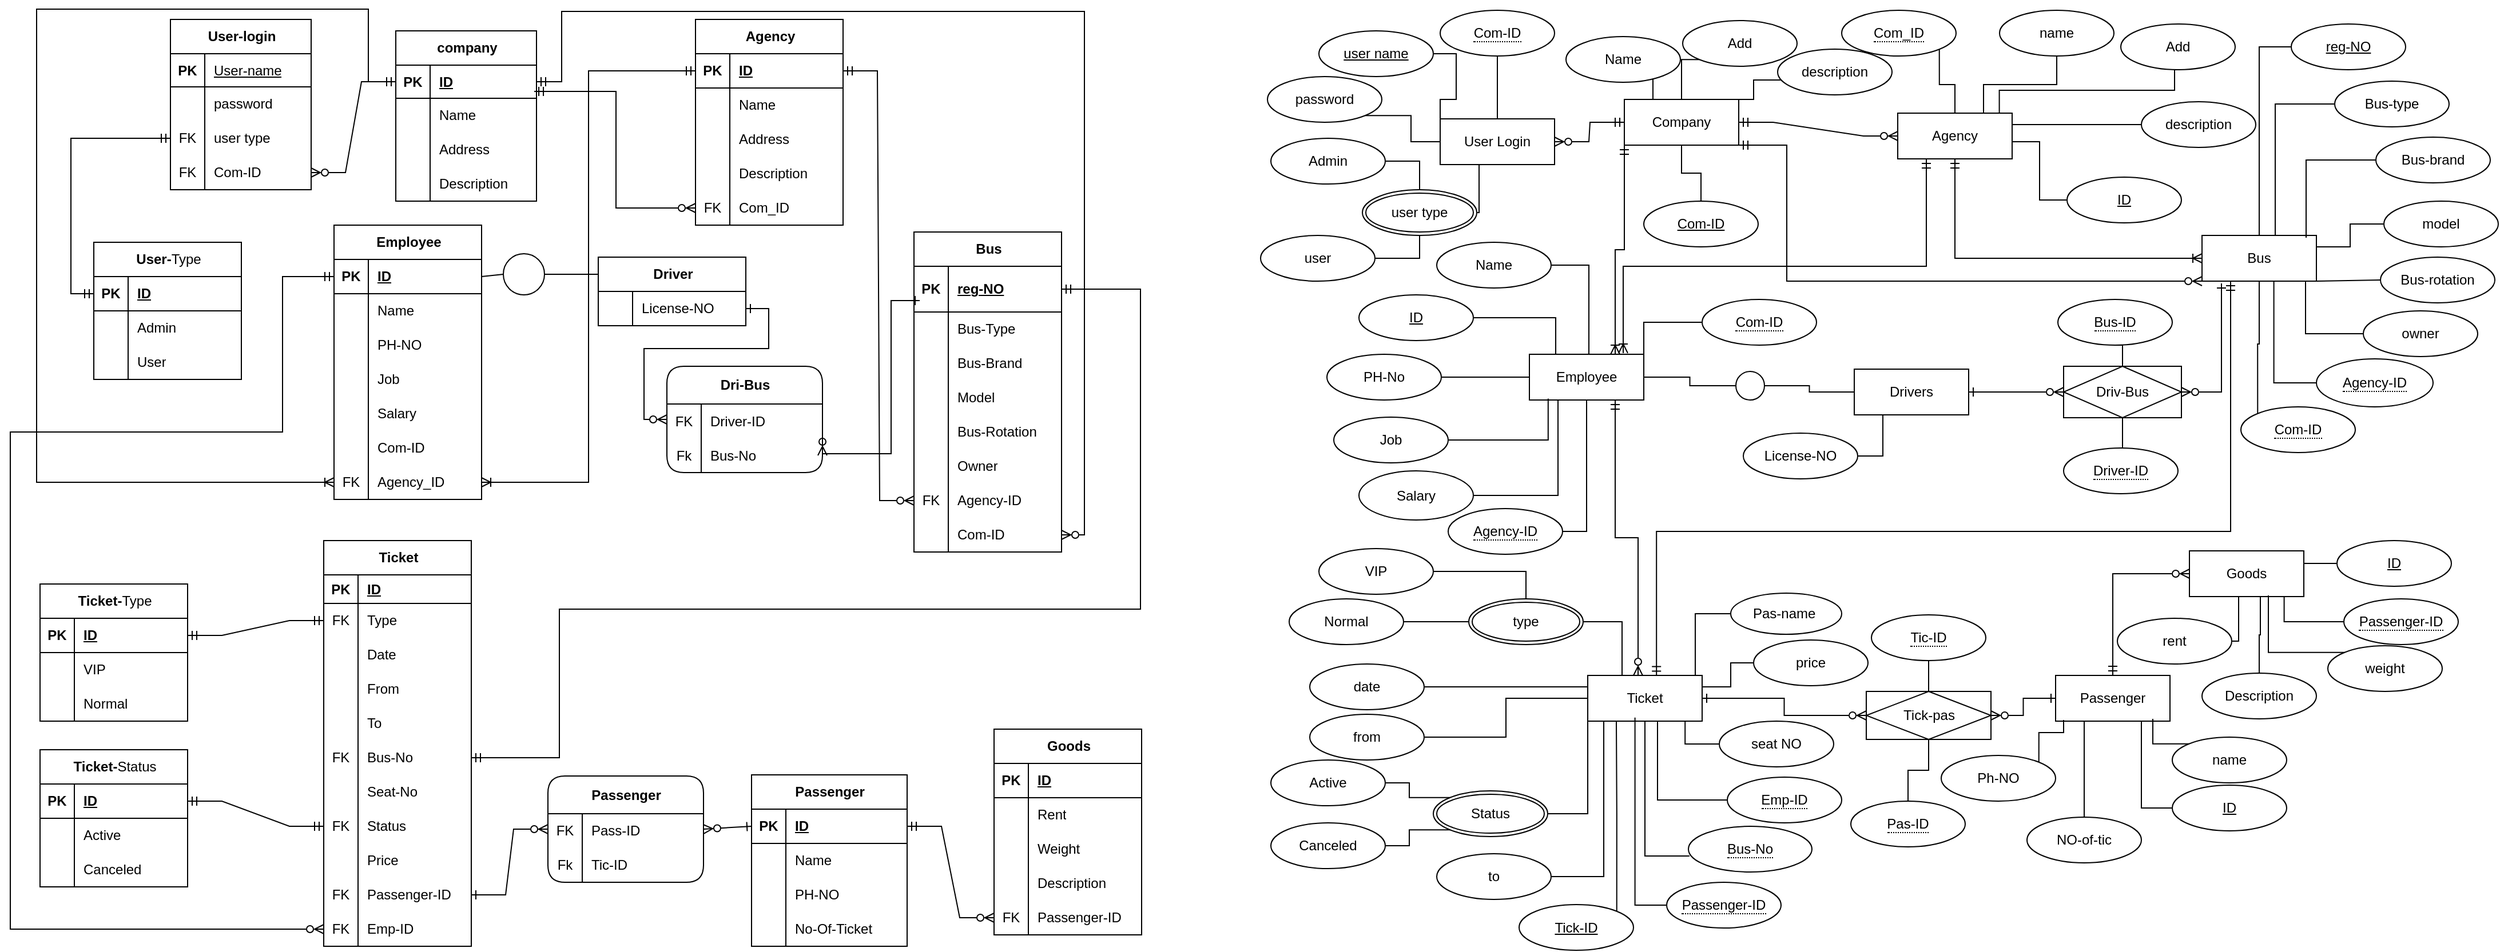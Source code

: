 <mxfile version="27.0.2">
  <diagram name="Page-1" id="-bV8oAyhePCD1Yp3gxoo">
    <mxGraphModel dx="2527" dy="855" grid="0" gridSize="10" guides="1" tooltips="1" connect="1" arrows="0" fold="1" page="1" pageScale="1" pageWidth="1100" pageHeight="850" background="none" math="0" shadow="0">
      <root>
        <object label="" id="0">
          <mxCell />
        </object>
        <mxCell id="1" parent="0" />
        <mxCell id="nZUH5uKoHN7z93Af-GjR-51" value="Driver" style="shape=table;startSize=30;container=1;collapsible=1;childLayout=tableLayout;fixedRows=1;rowLines=0;fontStyle=1;align=center;resizeLast=1;html=1;shadow=0;rounded=0;" parent="1" vertex="1">
          <mxGeometry x="-571" y="225" width="129" height="60" as="geometry" />
        </mxCell>
        <mxCell id="nZUH5uKoHN7z93Af-GjR-64" style="shape=tableRow;horizontal=0;startSize=0;swimlaneHead=0;swimlaneBody=0;fillColor=none;collapsible=0;dropTarget=0;points=[[0,0.5],[1,0.5]];portConstraint=eastwest;top=0;left=0;right=0;bottom=0;" parent="nZUH5uKoHN7z93Af-GjR-51" vertex="1">
          <mxGeometry y="30" width="129" height="30" as="geometry" />
        </mxCell>
        <mxCell id="nZUH5uKoHN7z93Af-GjR-65" style="shape=partialRectangle;connectable=0;fillColor=none;top=0;left=0;bottom=0;right=0;editable=1;overflow=hidden;whiteSpace=wrap;html=1;" parent="nZUH5uKoHN7z93Af-GjR-64" vertex="1">
          <mxGeometry width="30" height="30" as="geometry">
            <mxRectangle width="30" height="30" as="alternateBounds" />
          </mxGeometry>
        </mxCell>
        <mxCell id="nZUH5uKoHN7z93Af-GjR-66" value="License-NO" style="shape=partialRectangle;connectable=0;fillColor=none;top=0;left=0;bottom=0;right=0;align=left;spacingLeft=6;overflow=hidden;whiteSpace=wrap;html=1;" parent="nZUH5uKoHN7z93Af-GjR-64" vertex="1">
          <mxGeometry x="30" width="99" height="30" as="geometry">
            <mxRectangle width="99" height="30" as="alternateBounds" />
          </mxGeometry>
        </mxCell>
        <mxCell id="nZUH5uKoHN7z93Af-GjR-231" style="edgeStyle=orthogonalEdgeStyle;rounded=0;orthogonalLoop=1;jettySize=auto;html=1;exitX=0.5;exitY=0;exitDx=0;exitDy=0;entryX=0.5;entryY=1;entryDx=0;entryDy=0;endArrow=none;startFill=0;" parent="1" source="zyWTynDUfDF3k8TMz7bk-304" target="nZUH5uKoHN7z93Af-GjR-230" edge="1">
          <mxGeometry relative="1" as="geometry" />
        </mxCell>
        <mxCell id="zyWTynDUfDF3k8TMz7bk-304" value="User Login" style="whiteSpace=wrap;html=1;align=center;labelBackgroundColor=none;rounded=0;backgroundOutline=0;" parent="1" vertex="1">
          <mxGeometry x="165" y="104" width="100" height="40" as="geometry" />
        </mxCell>
        <mxCell id="dd1BdkEe9ov50hIlFdav-16" style="edgeStyle=orthogonalEdgeStyle;rounded=0;orthogonalLoop=1;jettySize=auto;html=1;exitX=0.5;exitY=1;exitDx=0;exitDy=0;entryX=0;entryY=0.5;entryDx=0;entryDy=0;endArrow=ERoneToMany;endFill=0;startArrow=ERmandOne;startFill=0;" parent="1" source="zyWTynDUfDF3k8TMz7bk-305" target="d92FIJJa25exs1OfrTLI-37" edge="1">
          <mxGeometry relative="1" as="geometry">
            <Array as="points">
              <mxPoint x="615" y="226" />
            </Array>
          </mxGeometry>
        </mxCell>
        <mxCell id="zyWTynDUfDF3k8TMz7bk-305" value="Agency" style="whiteSpace=wrap;html=1;align=center;labelBackgroundColor=none;rounded=0;backgroundOutline=0;" parent="1" vertex="1">
          <mxGeometry x="565" y="99" width="100" height="40" as="geometry" />
        </mxCell>
        <mxCell id="zyWTynDUfDF3k8TMz7bk-308" value="Drivers" style="whiteSpace=wrap;html=1;align=center;labelBackgroundColor=none;rounded=0;backgroundOutline=0;" parent="1" vertex="1">
          <mxGeometry x="527" y="323" width="100" height="40" as="geometry" />
        </mxCell>
        <mxCell id="dd1BdkEe9ov50hIlFdav-20" style="edgeStyle=orthogonalEdgeStyle;rounded=0;orthogonalLoop=1;jettySize=auto;html=1;exitX=1;exitY=0.5;exitDx=0;exitDy=0;entryX=0;entryY=0.5;entryDx=0;entryDy=0;endArrow=none;endFill=0;startArrow=none;startFill=0;" parent="1" source="FLmY1CNzcKSVlnbinH5E-1" target="zyWTynDUfDF3k8TMz7bk-308" edge="1">
          <mxGeometry relative="1" as="geometry" />
        </mxCell>
        <mxCell id="6vou-lzKTjrBlEsY1K5f-16" style="rounded=0;orthogonalLoop=1;jettySize=auto;html=1;exitX=0.75;exitY=0;exitDx=0;exitDy=0;entryX=0;entryY=1;entryDx=0;entryDy=0;edgeStyle=orthogonalEdgeStyle;endArrow=ERmandOne;endFill=0;startArrow=ERoneToMany;startFill=0;" parent="1" source="zyWTynDUfDF3k8TMz7bk-309" target="-8xyfi9ZjJV_24Lj2asy-24" edge="1">
          <mxGeometry relative="1" as="geometry" />
        </mxCell>
        <mxCell id="6vou-lzKTjrBlEsY1K5f-19" style="edgeStyle=orthogonalEdgeStyle;rounded=0;orthogonalLoop=1;jettySize=auto;html=1;exitX=1;exitY=0;exitDx=0;exitDy=0;entryX=0;entryY=0.5;entryDx=0;entryDy=0;endArrow=none;startFill=0;" parent="1" source="zyWTynDUfDF3k8TMz7bk-309" target="6vou-lzKTjrBlEsY1K5f-18" edge="1">
          <mxGeometry relative="1" as="geometry" />
        </mxCell>
        <mxCell id="zyWTynDUfDF3k8TMz7bk-309" value="Employee" style="whiteSpace=wrap;html=1;align=center;labelBackgroundColor=none;rounded=0;backgroundOutline=0;" parent="1" vertex="1">
          <mxGeometry x="243" y="310" width="100" height="40" as="geometry" />
        </mxCell>
        <mxCell id="dd1BdkEe9ov50hIlFdav-28" style="edgeStyle=orthogonalEdgeStyle;rounded=0;orthogonalLoop=1;jettySize=auto;html=1;exitX=0.5;exitY=0;exitDx=0;exitDy=0;entryX=0;entryY=0.5;entryDx=0;entryDy=0;endArrow=ERzeroToMany;endFill=0;startArrow=ERmandOne;startFill=0;" parent="1" source="zyWTynDUfDF3k8TMz7bk-311" target="zyWTynDUfDF3k8TMz7bk-312" edge="1">
          <mxGeometry relative="1" as="geometry" />
        </mxCell>
        <mxCell id="zyWTynDUfDF3k8TMz7bk-310" value="Ticket" style="whiteSpace=wrap;html=1;align=center;labelBackgroundColor=none;rounded=0;backgroundOutline=0;" parent="1" vertex="1">
          <mxGeometry x="294" y="591" width="100" height="40" as="geometry" />
        </mxCell>
        <mxCell id="dd1BdkEe9ov50hIlFdav-27" style="edgeStyle=orthogonalEdgeStyle;rounded=0;orthogonalLoop=1;jettySize=auto;html=1;exitX=0;exitY=0.5;exitDx=0;exitDy=0;entryX=1;entryY=0.5;entryDx=0;entryDy=0;endArrow=ERone;endFill=0;startArrow=ERzeroToMany;startFill=0;" parent="1" source="6vou-lzKTjrBlEsY1K5f-9" target="zyWTynDUfDF3k8TMz7bk-310" edge="1">
          <mxGeometry relative="1" as="geometry" />
        </mxCell>
        <mxCell id="zyWTynDUfDF3k8TMz7bk-311" value="Passenger" style="whiteSpace=wrap;html=1;align=center;labelBackgroundColor=none;rounded=0;backgroundOutline=0;" parent="1" vertex="1">
          <mxGeometry x="703" y="591" width="100" height="40" as="geometry" />
        </mxCell>
        <mxCell id="zyWTynDUfDF3k8TMz7bk-312" value="Goods" style="whiteSpace=wrap;html=1;align=center;labelBackgroundColor=none;rounded=0;backgroundOutline=0;" parent="1" vertex="1">
          <mxGeometry x="820" y="482" width="100" height="40" as="geometry" />
        </mxCell>
        <mxCell id="cEiwVnGeLsNNu_YkjOEf-14" style="rounded=0;orthogonalLoop=1;jettySize=auto;html=1;labelBackgroundColor=none;fontColor=default;backgroundOutline=0;endArrow=none;startFill=0;exitX=1;exitY=0.5;exitDx=0;exitDy=0;entryX=0;entryY=0;entryDx=0;entryDy=0;edgeStyle=orthogonalEdgeStyle;" parent="1" source="K4GaCU7EKNPxEDtjbrX5-1" target="zyWTynDUfDF3k8TMz7bk-304" edge="1">
          <mxGeometry relative="1" as="geometry">
            <mxPoint x="140.03" y="61.271" as="sourcePoint" />
            <mxPoint x="183" y="96" as="targetPoint" />
          </mxGeometry>
        </mxCell>
        <mxCell id="cEiwVnGeLsNNu_YkjOEf-13" style="edgeStyle=orthogonalEdgeStyle;rounded=0;orthogonalLoop=1;jettySize=auto;html=1;exitX=1;exitY=1;exitDx=0;exitDy=0;entryX=0;entryY=0.5;entryDx=0;entryDy=0;labelBackgroundColor=none;fontColor=default;backgroundOutline=0;endArrow=none;startFill=0;" parent="1" source="d92FIJJa25exs1OfrTLI-3" target="zyWTynDUfDF3k8TMz7bk-304" edge="1">
          <mxGeometry relative="1" as="geometry" />
        </mxCell>
        <mxCell id="d92FIJJa25exs1OfrTLI-3" value="password" style="ellipse;whiteSpace=wrap;html=1;align=center;labelBackgroundColor=none;rounded=0;backgroundOutline=0;" parent="1" vertex="1">
          <mxGeometry x="14" y="67" width="100" height="40" as="geometry" />
        </mxCell>
        <mxCell id="cEiwVnGeLsNNu_YkjOEf-39" value="" style="rounded=0;orthogonalLoop=1;jettySize=auto;html=1;labelBackgroundColor=none;fontColor=default;backgroundOutline=0;endArrow=none;startFill=0;entryX=0.75;entryY=0;entryDx=0;entryDy=0;edgeStyle=orthogonalEdgeStyle;" parent="1" source="d92FIJJa25exs1OfrTLI-4" target="zyWTynDUfDF3k8TMz7bk-305" edge="1">
          <mxGeometry relative="1" as="geometry">
            <mxPoint x="661" y="57" as="targetPoint" />
          </mxGeometry>
        </mxCell>
        <mxCell id="d92FIJJa25exs1OfrTLI-4" value="name" style="ellipse;whiteSpace=wrap;html=1;align=center;labelBackgroundColor=none;rounded=0;backgroundOutline=0;" parent="1" vertex="1">
          <mxGeometry x="654" y="9" width="100" height="40" as="geometry" />
        </mxCell>
        <mxCell id="-8xyfi9ZjJV_24Lj2asy-28" style="rounded=0;orthogonalLoop=1;jettySize=auto;html=1;exitX=0;exitY=0.5;exitDx=0;exitDy=0;endArrow=none;startFill=0;entryX=1;entryY=0.25;entryDx=0;entryDy=0;edgeStyle=orthogonalEdgeStyle;" parent="1" source="d92FIJJa25exs1OfrTLI-6" target="zyWTynDUfDF3k8TMz7bk-305" edge="1">
          <mxGeometry relative="1" as="geometry">
            <mxPoint x="692" y="119" as="targetPoint" />
          </mxGeometry>
        </mxCell>
        <mxCell id="d92FIJJa25exs1OfrTLI-6" value="description" style="ellipse;whiteSpace=wrap;html=1;align=center;labelBackgroundColor=none;rounded=0;backgroundOutline=0;" parent="1" vertex="1">
          <mxGeometry x="778" y="89" width="100" height="40" as="geometry" />
        </mxCell>
        <mxCell id="6vou-lzKTjrBlEsY1K5f-31" style="edgeStyle=orthogonalEdgeStyle;rounded=0;orthogonalLoop=1;jettySize=auto;html=1;exitX=0.5;exitY=1;exitDx=0;exitDy=0;entryX=0;entryY=0;entryDx=0;entryDy=0;endArrow=none;startFill=0;" parent="1" source="d92FIJJa25exs1OfrTLI-37" target="6vou-lzKTjrBlEsY1K5f-30" edge="1">
          <mxGeometry relative="1" as="geometry" />
        </mxCell>
        <mxCell id="d92FIJJa25exs1OfrTLI-37" value="Bus" style="whiteSpace=wrap;html=1;align=center;labelBackgroundColor=none;rounded=0;backgroundOutline=0;" parent="1" vertex="1">
          <mxGeometry x="831" y="206" width="100" height="40" as="geometry" />
        </mxCell>
        <mxCell id="d92FIJJa25exs1OfrTLI-40" value="Bus-brand" style="ellipse;whiteSpace=wrap;html=1;align=center;labelBackgroundColor=none;rounded=0;backgroundOutline=0;" parent="1" vertex="1">
          <mxGeometry x="983" y="120" width="100" height="40" as="geometry" />
        </mxCell>
        <mxCell id="cEiwVnGeLsNNu_YkjOEf-31" style="edgeStyle=orthogonalEdgeStyle;rounded=0;orthogonalLoop=1;jettySize=auto;html=1;exitX=0;exitY=0.5;exitDx=0;exitDy=0;entryX=0.64;entryY=0;entryDx=0;entryDy=0;entryPerimeter=0;labelBackgroundColor=none;fontColor=default;backgroundOutline=0;endArrow=none;startFill=0;" parent="1" source="d92FIJJa25exs1OfrTLI-41" target="d92FIJJa25exs1OfrTLI-37" edge="1">
          <mxGeometry relative="1" as="geometry">
            <mxPoint x="872" y="205" as="targetPoint" />
          </mxGeometry>
        </mxCell>
        <mxCell id="d92FIJJa25exs1OfrTLI-41" value="Bus-type" style="ellipse;whiteSpace=wrap;html=1;align=center;labelBackgroundColor=none;rounded=0;backgroundOutline=0;" parent="1" vertex="1">
          <mxGeometry x="947" y="71" width="100" height="40" as="geometry" />
        </mxCell>
        <mxCell id="cEiwVnGeLsNNu_YkjOEf-30" style="edgeStyle=orthogonalEdgeStyle;rounded=0;orthogonalLoop=1;jettySize=auto;html=1;exitX=0;exitY=0.5;exitDx=0;exitDy=0;labelBackgroundColor=none;fontColor=default;backgroundOutline=0;endArrow=none;startFill=0;entryX=0.905;entryY=1.01;entryDx=0;entryDy=0;entryPerimeter=0;" parent="1" source="d92FIJJa25exs1OfrTLI-42" target="d92FIJJa25exs1OfrTLI-37" edge="1">
          <mxGeometry relative="1" as="geometry">
            <mxPoint x="898" y="305" as="targetPoint" />
          </mxGeometry>
        </mxCell>
        <mxCell id="d92FIJJa25exs1OfrTLI-42" value="owner" style="ellipse;whiteSpace=wrap;html=1;align=center;labelBackgroundColor=none;rounded=0;backgroundOutline=0;" parent="1" vertex="1">
          <mxGeometry x="972" y="272" width="100" height="40" as="geometry" />
        </mxCell>
        <mxCell id="d92FIJJa25exs1OfrTLI-43" value="Bus-rotation" style="ellipse;whiteSpace=wrap;html=1;align=center;labelBackgroundColor=none;rounded=0;backgroundOutline=0;" parent="1" vertex="1">
          <mxGeometry x="987" y="225" width="100" height="40" as="geometry" />
        </mxCell>
        <mxCell id="d92FIJJa25exs1OfrTLI-44" style="edgeStyle=orthogonalEdgeStyle;rounded=0;orthogonalLoop=1;jettySize=auto;html=1;exitX=0;exitY=0.5;exitDx=0;exitDy=0;entryX=1;entryY=0.25;entryDx=0;entryDy=0;labelBackgroundColor=none;fontColor=default;backgroundOutline=0;endArrow=none;startFill=0;" parent="1" source="d92FIJJa25exs1OfrTLI-45" target="d92FIJJa25exs1OfrTLI-37" edge="1">
          <mxGeometry relative="1" as="geometry" />
        </mxCell>
        <mxCell id="d92FIJJa25exs1OfrTLI-45" value="model" style="ellipse;whiteSpace=wrap;html=1;align=center;labelBackgroundColor=none;rounded=0;backgroundOutline=0;" parent="1" vertex="1">
          <mxGeometry x="990" y="176" width="100" height="40" as="geometry" />
        </mxCell>
        <mxCell id="d92FIJJa25exs1OfrTLI-49" style="edgeStyle=orthogonalEdgeStyle;rounded=0;orthogonalLoop=1;jettySize=auto;html=1;exitX=0;exitY=0.5;exitDx=0;exitDy=0;entryX=0.91;entryY=0.05;entryDx=0;entryDy=0;entryPerimeter=0;labelBackgroundColor=none;fontColor=default;backgroundOutline=0;endArrow=none;startFill=0;" parent="1" source="d92FIJJa25exs1OfrTLI-40" target="d92FIJJa25exs1OfrTLI-37" edge="1">
          <mxGeometry relative="1" as="geometry" />
        </mxCell>
        <mxCell id="d92FIJJa25exs1OfrTLI-50" style="rounded=0;orthogonalLoop=1;jettySize=auto;html=1;exitX=0;exitY=0.5;exitDx=0;exitDy=0;entryX=1;entryY=1;entryDx=0;entryDy=0;labelBackgroundColor=none;fontColor=default;backgroundOutline=0;endArrow=none;startFill=0;" parent="1" source="d92FIJJa25exs1OfrTLI-43" target="d92FIJJa25exs1OfrTLI-37" edge="1">
          <mxGeometry relative="1" as="geometry">
            <mxPoint x="945" y="252" as="targetPoint" />
          </mxGeometry>
        </mxCell>
        <mxCell id="cEiwVnGeLsNNu_YkjOEf-2" value="user type" style="ellipse;shape=doubleEllipse;margin=3;whiteSpace=wrap;html=1;align=center;labelBackgroundColor=none;rounded=0;backgroundOutline=0;" parent="1" vertex="1">
          <mxGeometry x="97" y="166" width="100" height="40" as="geometry" />
        </mxCell>
        <mxCell id="cEiwVnGeLsNNu_YkjOEf-34" style="edgeStyle=orthogonalEdgeStyle;rounded=0;orthogonalLoop=1;jettySize=auto;html=1;exitX=1;exitY=0.5;exitDx=0;exitDy=0;labelBackgroundColor=none;fontColor=default;backgroundOutline=0;endArrow=none;startFill=0;" parent="1" source="cEiwVnGeLsNNu_YkjOEf-5" target="cEiwVnGeLsNNu_YkjOEf-2" edge="1">
          <mxGeometry relative="1" as="geometry" />
        </mxCell>
        <mxCell id="cEiwVnGeLsNNu_YkjOEf-5" value="Admin" style="ellipse;whiteSpace=wrap;html=1;align=center;labelBackgroundColor=none;rounded=0;backgroundOutline=0;" parent="1" vertex="1">
          <mxGeometry x="17" y="121" width="100" height="40" as="geometry" />
        </mxCell>
        <mxCell id="cEiwVnGeLsNNu_YkjOEf-36" style="edgeStyle=orthogonalEdgeStyle;rounded=0;orthogonalLoop=1;jettySize=auto;html=1;exitX=1;exitY=0.5;exitDx=0;exitDy=0;entryX=0.5;entryY=1;entryDx=0;entryDy=0;labelBackgroundColor=none;fontColor=default;backgroundOutline=0;endArrow=none;startFill=0;" parent="1" source="cEiwVnGeLsNNu_YkjOEf-6" target="cEiwVnGeLsNNu_YkjOEf-2" edge="1">
          <mxGeometry relative="1" as="geometry" />
        </mxCell>
        <mxCell id="cEiwVnGeLsNNu_YkjOEf-6" value="user" style="ellipse;whiteSpace=wrap;html=1;align=center;labelBackgroundColor=none;rounded=0;backgroundOutline=0;" parent="1" vertex="1">
          <mxGeometry x="8" y="206" width="100" height="40" as="geometry" />
        </mxCell>
        <mxCell id="cEiwVnGeLsNNu_YkjOEf-11" style="edgeStyle=orthogonalEdgeStyle;rounded=0;orthogonalLoop=1;jettySize=auto;html=1;exitX=1;exitY=0.5;exitDx=0;exitDy=0;entryX=0.34;entryY=1;entryDx=0;entryDy=0;entryPerimeter=0;labelBackgroundColor=none;fontColor=default;backgroundOutline=0;endArrow=none;startFill=0;" parent="1" source="cEiwVnGeLsNNu_YkjOEf-2" target="zyWTynDUfDF3k8TMz7bk-304" edge="1">
          <mxGeometry relative="1" as="geometry">
            <Array as="points">
              <mxPoint x="199" y="186" />
            </Array>
          </mxGeometry>
        </mxCell>
        <mxCell id="cEiwVnGeLsNNu_YkjOEf-15" value="Name" style="ellipse;whiteSpace=wrap;html=1;align=center;labelBackgroundColor=none;rounded=0;backgroundOutline=0;" parent="1" vertex="1">
          <mxGeometry x="162" y="212" width="100" height="40" as="geometry" />
        </mxCell>
        <mxCell id="nZUH5uKoHN7z93Af-GjR-206" style="edgeStyle=orthogonalEdgeStyle;rounded=0;orthogonalLoop=1;jettySize=auto;html=1;exitX=1;exitY=0.5;exitDx=0;exitDy=0;entryX=0.25;entryY=1;entryDx=0;entryDy=0;endArrow=none;startFill=0;" parent="1" source="cEiwVnGeLsNNu_YkjOEf-16" target="zyWTynDUfDF3k8TMz7bk-309" edge="1">
          <mxGeometry relative="1" as="geometry" />
        </mxCell>
        <mxCell id="cEiwVnGeLsNNu_YkjOEf-16" value="Salary" style="ellipse;whiteSpace=wrap;html=1;align=center;labelBackgroundColor=none;rounded=0;backgroundOutline=0;" parent="1" vertex="1">
          <mxGeometry x="94" y="412" width="100" height="43" as="geometry" />
        </mxCell>
        <mxCell id="cEiwVnGeLsNNu_YkjOEf-23" style="edgeStyle=orthogonalEdgeStyle;rounded=0;orthogonalLoop=1;jettySize=auto;html=1;exitX=1;exitY=0.5;exitDx=0;exitDy=0;entryX=0.164;entryY=0.968;entryDx=0;entryDy=0;entryPerimeter=0;labelBackgroundColor=none;fontColor=default;backgroundOutline=0;endArrow=none;startFill=0;" parent="1" source="cEiwVnGeLsNNu_YkjOEf-17" target="zyWTynDUfDF3k8TMz7bk-309" edge="1">
          <mxGeometry relative="1" as="geometry" />
        </mxCell>
        <mxCell id="cEiwVnGeLsNNu_YkjOEf-17" value="Job" style="ellipse;whiteSpace=wrap;html=1;align=center;labelBackgroundColor=none;rounded=0;backgroundOutline=0;" parent="1" vertex="1">
          <mxGeometry x="72" y="365" width="100" height="40" as="geometry" />
        </mxCell>
        <mxCell id="cEiwVnGeLsNNu_YkjOEf-20" style="edgeStyle=orthogonalEdgeStyle;rounded=0;orthogonalLoop=1;jettySize=auto;html=1;exitX=1;exitY=0.5;exitDx=0;exitDy=0;entryX=0;entryY=0.5;entryDx=0;entryDy=0;labelBackgroundColor=none;fontColor=default;backgroundOutline=0;endArrow=none;startFill=0;" parent="1" source="cEiwVnGeLsNNu_YkjOEf-18" target="zyWTynDUfDF3k8TMz7bk-309" edge="1">
          <mxGeometry relative="1" as="geometry" />
        </mxCell>
        <mxCell id="cEiwVnGeLsNNu_YkjOEf-18" value="PH-No" style="ellipse;whiteSpace=wrap;html=1;align=center;labelBackgroundColor=none;rounded=0;backgroundOutline=0;" parent="1" vertex="1">
          <mxGeometry x="66" y="310" width="100" height="40" as="geometry" />
        </mxCell>
        <mxCell id="cEiwVnGeLsNNu_YkjOEf-27" value="ID" style="ellipse;whiteSpace=wrap;html=1;align=center;fontStyle=4;labelBackgroundColor=none;rounded=0;backgroundOutline=0;" parent="1" vertex="1">
          <mxGeometry x="94" y="258" width="100" height="40" as="geometry" />
        </mxCell>
        <mxCell id="cEiwVnGeLsNNu_YkjOEf-28" style="edgeStyle=orthogonalEdgeStyle;rounded=0;orthogonalLoop=1;jettySize=auto;html=1;exitX=1;exitY=0.5;exitDx=0;exitDy=0;entryX=0.23;entryY=0;entryDx=0;entryDy=0;entryPerimeter=0;labelBackgroundColor=none;fontColor=default;backgroundOutline=0;endArrow=none;startFill=0;" parent="1" source="cEiwVnGeLsNNu_YkjOEf-27" target="zyWTynDUfDF3k8TMz7bk-309" edge="1">
          <mxGeometry relative="1" as="geometry" />
        </mxCell>
        <mxCell id="cEiwVnGeLsNNu_YkjOEf-29" style="edgeStyle=orthogonalEdgeStyle;rounded=0;orthogonalLoop=1;jettySize=auto;html=1;exitX=1;exitY=0.5;exitDx=0;exitDy=0;entryX=0.52;entryY=0;entryDx=0;entryDy=0;entryPerimeter=0;labelBackgroundColor=none;fontColor=default;backgroundOutline=0;endArrow=none;startFill=0;" parent="1" source="cEiwVnGeLsNNu_YkjOEf-15" target="zyWTynDUfDF3k8TMz7bk-309" edge="1">
          <mxGeometry relative="1" as="geometry" />
        </mxCell>
        <mxCell id="cEiwVnGeLsNNu_YkjOEf-45" style="edgeStyle=orthogonalEdgeStyle;rounded=0;orthogonalLoop=1;jettySize=auto;html=1;exitX=0;exitY=0.5;exitDx=0;exitDy=0;entryX=1;entryY=0.625;entryDx=0;entryDy=0;labelBackgroundColor=none;fontColor=default;backgroundOutline=0;endArrow=none;startFill=0;entryPerimeter=0;" parent="1" source="cEiwVnGeLsNNu_YkjOEf-42" target="zyWTynDUfDF3k8TMz7bk-305" edge="1">
          <mxGeometry relative="1" as="geometry" />
        </mxCell>
        <mxCell id="cEiwVnGeLsNNu_YkjOEf-42" value="ID" style="ellipse;whiteSpace=wrap;html=1;align=center;fontStyle=4;labelBackgroundColor=none;rounded=0;backgroundOutline=0;" parent="1" vertex="1">
          <mxGeometry x="713" y="155" width="100" height="40" as="geometry" />
        </mxCell>
        <mxCell id="cEiwVnGeLsNNu_YkjOEf-68" style="edgeStyle=orthogonalEdgeStyle;rounded=0;orthogonalLoop=1;jettySize=auto;html=1;exitX=1;exitY=0.5;exitDx=0;exitDy=0;entryX=0.25;entryY=1;entryDx=0;entryDy=0;labelBackgroundColor=none;fontColor=default;backgroundOutline=0;endArrow=none;startFill=0;" parent="1" source="cEiwVnGeLsNNu_YkjOEf-48" target="zyWTynDUfDF3k8TMz7bk-308" edge="1">
          <mxGeometry relative="1" as="geometry" />
        </mxCell>
        <mxCell id="cEiwVnGeLsNNu_YkjOEf-48" value="License-NO" style="ellipse;whiteSpace=wrap;html=1;align=center;labelBackgroundColor=none;rounded=0;backgroundOutline=0;" parent="1" vertex="1">
          <mxGeometry x="430" y="379" width="100" height="40" as="geometry" />
        </mxCell>
        <mxCell id="cEiwVnGeLsNNu_YkjOEf-72" style="edgeStyle=orthogonalEdgeStyle;rounded=0;orthogonalLoop=1;jettySize=auto;html=1;exitX=0;exitY=0.5;exitDx=0;exitDy=0;labelBackgroundColor=none;fontColor=default;backgroundOutline=0;endArrow=none;startFill=0;" parent="1" source="cEiwVnGeLsNNu_YkjOEf-71" target="d92FIJJa25exs1OfrTLI-37" edge="1">
          <mxGeometry relative="1" as="geometry" />
        </mxCell>
        <mxCell id="cEiwVnGeLsNNu_YkjOEf-71" value="reg-NO" style="ellipse;whiteSpace=wrap;html=1;align=center;fontStyle=4;labelBackgroundColor=none;rounded=0;backgroundOutline=0;" parent="1" vertex="1">
          <mxGeometry x="909" y="21" width="100" height="40" as="geometry" />
        </mxCell>
        <mxCell id="cEiwVnGeLsNNu_YkjOEf-89" style="edgeStyle=orthogonalEdgeStyle;rounded=0;orthogonalLoop=1;jettySize=auto;html=1;exitX=0;exitY=0.5;exitDx=0;exitDy=0;entryX=1;entryY=0.5;entryDx=0;entryDy=0;labelBackgroundColor=none;fontColor=default;backgroundOutline=0;endArrow=none;startFill=0;" parent="1" source="nZUH5uKoHN7z93Af-GjR-228" target="zyWTynDUfDF3k8TMz7bk-310" edge="1">
          <mxGeometry relative="1" as="geometry">
            <Array as="points">
              <mxPoint x="487" y="580" />
              <mxPoint x="419" y="580" />
              <mxPoint x="419" y="601" />
              <mxPoint x="394" y="601" />
            </Array>
            <mxPoint x="471.0" y="576" as="sourcePoint" />
          </mxGeometry>
        </mxCell>
        <mxCell id="cEiwVnGeLsNNu_YkjOEf-74" value="seat NO" style="ellipse;whiteSpace=wrap;html=1;align=center;labelBackgroundColor=none;rounded=0;backgroundOutline=0;" parent="1" vertex="1">
          <mxGeometry x="409" y="631" width="100" height="40" as="geometry" />
        </mxCell>
        <mxCell id="cEiwVnGeLsNNu_YkjOEf-76" value="to" style="ellipse;whiteSpace=wrap;html=1;align=center;labelBackgroundColor=none;rounded=0;backgroundOutline=0;" parent="1" vertex="1">
          <mxGeometry x="162" y="747" width="100" height="40" as="geometry" />
        </mxCell>
        <mxCell id="cEiwVnGeLsNNu_YkjOEf-84" style="edgeStyle=orthogonalEdgeStyle;rounded=0;orthogonalLoop=1;jettySize=auto;html=1;exitX=1;exitY=0.5;exitDx=0;exitDy=0;entryX=0;entryY=0.5;entryDx=0;entryDy=0;labelBackgroundColor=none;fontColor=default;backgroundOutline=0;endArrow=none;startFill=0;" parent="1" source="cEiwVnGeLsNNu_YkjOEf-77" target="zyWTynDUfDF3k8TMz7bk-310" edge="1">
          <mxGeometry relative="1" as="geometry" />
        </mxCell>
        <mxCell id="cEiwVnGeLsNNu_YkjOEf-77" value="from" style="ellipse;whiteSpace=wrap;html=1;align=center;labelBackgroundColor=none;rounded=0;backgroundOutline=0;" parent="1" vertex="1">
          <mxGeometry x="51" y="625" width="100" height="40" as="geometry" />
        </mxCell>
        <mxCell id="cEiwVnGeLsNNu_YkjOEf-87" style="edgeStyle=orthogonalEdgeStyle;rounded=0;orthogonalLoop=1;jettySize=auto;html=1;exitX=1;exitY=0.5;exitDx=0;exitDy=0;entryX=0;entryY=0.25;entryDx=0;entryDy=0;labelBackgroundColor=none;fontColor=default;backgroundOutline=0;endArrow=none;startFill=0;" parent="1" source="cEiwVnGeLsNNu_YkjOEf-78" target="zyWTynDUfDF3k8TMz7bk-310" edge="1">
          <mxGeometry relative="1" as="geometry" />
        </mxCell>
        <mxCell id="cEiwVnGeLsNNu_YkjOEf-78" value="date" style="ellipse;whiteSpace=wrap;html=1;align=center;labelBackgroundColor=none;rounded=0;backgroundOutline=0;" parent="1" vertex="1">
          <mxGeometry x="51" y="581" width="100" height="40" as="geometry" />
        </mxCell>
        <mxCell id="cEiwVnGeLsNNu_YkjOEf-90" style="edgeStyle=orthogonalEdgeStyle;rounded=0;orthogonalLoop=1;jettySize=auto;html=1;exitX=0;exitY=0.5;exitDx=0;exitDy=0;labelBackgroundColor=none;fontColor=default;backgroundOutline=0;endArrow=none;startFill=0;entryX=0.94;entryY=0;entryDx=0;entryDy=0;entryPerimeter=0;" parent="1" source="cEiwVnGeLsNNu_YkjOEf-80" target="zyWTynDUfDF3k8TMz7bk-310" edge="1">
          <mxGeometry relative="1" as="geometry">
            <mxPoint x="404" y="558" as="targetPoint" />
          </mxGeometry>
        </mxCell>
        <mxCell id="cEiwVnGeLsNNu_YkjOEf-80" value="Pas-name&amp;nbsp;" style="ellipse;whiteSpace=wrap;html=1;align=center;labelBackgroundColor=none;rounded=0;backgroundOutline=0;" parent="1" vertex="1">
          <mxGeometry x="419" y="519" width="97" height="36" as="geometry" />
        </mxCell>
        <mxCell id="cEiwVnGeLsNNu_YkjOEf-85" style="edgeStyle=orthogonalEdgeStyle;rounded=0;orthogonalLoop=1;jettySize=auto;html=1;exitX=1;exitY=0.5;exitDx=0;exitDy=0;entryX=0.14;entryY=1;entryDx=0;entryDy=0;entryPerimeter=0;labelBackgroundColor=none;fontColor=default;backgroundOutline=0;endArrow=none;startFill=0;" parent="1" source="cEiwVnGeLsNNu_YkjOEf-76" target="zyWTynDUfDF3k8TMz7bk-310" edge="1">
          <mxGeometry relative="1" as="geometry" />
        </mxCell>
        <mxCell id="cEiwVnGeLsNNu_YkjOEf-86" style="edgeStyle=orthogonalEdgeStyle;rounded=0;orthogonalLoop=1;jettySize=auto;html=1;exitX=0;exitY=0.5;exitDx=0;exitDy=0;entryX=0.61;entryY=1;entryDx=0;entryDy=0;entryPerimeter=0;labelBackgroundColor=none;fontColor=default;backgroundOutline=0;endArrow=none;startFill=0;" parent="1" source="nZUH5uKoHN7z93Af-GjR-227" target="zyWTynDUfDF3k8TMz7bk-310" edge="1">
          <mxGeometry relative="1" as="geometry">
            <mxPoint x="378" y="695" as="sourcePoint" />
          </mxGeometry>
        </mxCell>
        <mxCell id="cEiwVnGeLsNNu_YkjOEf-91" value="type" style="ellipse;shape=doubleEllipse;margin=3;whiteSpace=wrap;html=1;align=center;labelBackgroundColor=none;rounded=0;backgroundOutline=0;" parent="1" vertex="1">
          <mxGeometry x="190" y="524" width="100" height="40" as="geometry" />
        </mxCell>
        <mxCell id="cEiwVnGeLsNNu_YkjOEf-94" style="edgeStyle=orthogonalEdgeStyle;rounded=0;orthogonalLoop=1;jettySize=auto;html=1;exitX=1;exitY=0.5;exitDx=0;exitDy=0;entryX=0.3;entryY=0;entryDx=0;entryDy=0;entryPerimeter=0;labelBackgroundColor=none;fontColor=default;backgroundOutline=0;endArrow=none;startFill=0;" parent="1" source="cEiwVnGeLsNNu_YkjOEf-91" target="zyWTynDUfDF3k8TMz7bk-310" edge="1">
          <mxGeometry relative="1" as="geometry" />
        </mxCell>
        <mxCell id="cEiwVnGeLsNNu_YkjOEf-97" style="edgeStyle=orthogonalEdgeStyle;rounded=0;orthogonalLoop=1;jettySize=auto;html=1;exitX=1;exitY=0.5;exitDx=0;exitDy=0;labelBackgroundColor=none;fontColor=default;backgroundOutline=0;endArrow=none;startFill=0;" parent="1" source="cEiwVnGeLsNNu_YkjOEf-95" target="cEiwVnGeLsNNu_YkjOEf-91" edge="1">
          <mxGeometry relative="1" as="geometry" />
        </mxCell>
        <mxCell id="cEiwVnGeLsNNu_YkjOEf-95" value="VIP" style="ellipse;whiteSpace=wrap;html=1;align=center;labelBackgroundColor=none;rounded=0;backgroundOutline=0;" parent="1" vertex="1">
          <mxGeometry x="59" y="480" width="100" height="40" as="geometry" />
        </mxCell>
        <mxCell id="cEiwVnGeLsNNu_YkjOEf-98" style="edgeStyle=orthogonalEdgeStyle;rounded=0;orthogonalLoop=1;jettySize=auto;html=1;exitX=1;exitY=0.5;exitDx=0;exitDy=0;labelBackgroundColor=none;fontColor=default;backgroundOutline=0;endArrow=none;startFill=0;" parent="1" source="cEiwVnGeLsNNu_YkjOEf-96" target="cEiwVnGeLsNNu_YkjOEf-91" edge="1">
          <mxGeometry relative="1" as="geometry" />
        </mxCell>
        <mxCell id="cEiwVnGeLsNNu_YkjOEf-96" value="Normal" style="ellipse;whiteSpace=wrap;html=1;align=center;labelBackgroundColor=none;rounded=0;backgroundOutline=0;" parent="1" vertex="1">
          <mxGeometry x="33" y="524" width="100" height="40" as="geometry" />
        </mxCell>
        <mxCell id="8FaIMaNIHu-IjfOQpyqI-1" value="name" style="ellipse;whiteSpace=wrap;html=1;align=center;labelBackgroundColor=none;rounded=0;backgroundOutline=0;" parent="1" vertex="1">
          <mxGeometry x="805" y="645" width="100" height="40" as="geometry" />
        </mxCell>
        <mxCell id="8FaIMaNIHu-IjfOQpyqI-5" value="Add" style="ellipse;whiteSpace=wrap;html=1;align=center;labelBackgroundColor=none;rounded=0;backgroundOutline=0;" parent="1" vertex="1">
          <mxGeometry x="760" y="21" width="100" height="40" as="geometry" />
        </mxCell>
        <mxCell id="8FaIMaNIHu-IjfOQpyqI-17" style="edgeStyle=orthogonalEdgeStyle;rounded=0;orthogonalLoop=1;jettySize=auto;html=1;exitX=0.5;exitY=0;exitDx=0;exitDy=0;entryX=0.25;entryY=1;entryDx=0;entryDy=0;labelBackgroundColor=none;fontColor=default;backgroundOutline=0;endArrow=none;startFill=0;" parent="1" source="8FaIMaNIHu-IjfOQpyqI-14" target="zyWTynDUfDF3k8TMz7bk-311" edge="1">
          <mxGeometry relative="1" as="geometry" />
        </mxCell>
        <mxCell id="8FaIMaNIHu-IjfOQpyqI-14" value="NO-of-tic" style="ellipse;whiteSpace=wrap;html=1;align=center;labelBackgroundColor=none;rounded=0;backgroundOutline=0;" parent="1" vertex="1">
          <mxGeometry x="678" y="715" width="100" height="40" as="geometry" />
        </mxCell>
        <mxCell id="8FaIMaNIHu-IjfOQpyqI-21" style="edgeStyle=orthogonalEdgeStyle;rounded=0;orthogonalLoop=1;jettySize=auto;html=1;exitX=1;exitY=0;exitDx=0;exitDy=0;entryX=0.07;entryY=0.975;entryDx=0;entryDy=0;entryPerimeter=0;labelBackgroundColor=none;fontColor=default;backgroundOutline=0;endArrow=none;startFill=0;" parent="1" source="8FaIMaNIHu-IjfOQpyqI-15" target="zyWTynDUfDF3k8TMz7bk-311" edge="1">
          <mxGeometry relative="1" as="geometry" />
        </mxCell>
        <mxCell id="8FaIMaNIHu-IjfOQpyqI-15" value="Ph-NO" style="ellipse;whiteSpace=wrap;html=1;align=center;labelBackgroundColor=none;rounded=0;backgroundOutline=0;" parent="1" vertex="1">
          <mxGeometry x="603" y="661" width="100" height="40" as="geometry" />
        </mxCell>
        <mxCell id="-8xyfi9ZjJV_24Lj2asy-2" style="edgeStyle=orthogonalEdgeStyle;rounded=0;orthogonalLoop=1;jettySize=auto;html=1;exitX=0;exitY=0;exitDx=0;exitDy=0;entryX=0.85;entryY=0.95;entryDx=0;entryDy=0;entryPerimeter=0;labelBackgroundColor=none;fontColor=default;backgroundOutline=0;endArrow=none;startFill=0;" parent="1" source="8FaIMaNIHu-IjfOQpyqI-1" target="zyWTynDUfDF3k8TMz7bk-311" edge="1">
          <mxGeometry relative="1" as="geometry" />
        </mxCell>
        <mxCell id="-8xyfi9ZjJV_24Lj2asy-7" value="rent" style="ellipse;whiteSpace=wrap;html=1;align=center;labelBackgroundColor=none;rounded=0;backgroundOutline=0;" parent="1" vertex="1">
          <mxGeometry x="757" y="541" width="100" height="40" as="geometry" />
        </mxCell>
        <mxCell id="-8xyfi9ZjJV_24Lj2asy-8" value="weight" style="ellipse;whiteSpace=wrap;html=1;align=center;labelBackgroundColor=none;rounded=0;backgroundOutline=0;" parent="1" vertex="1">
          <mxGeometry x="941" y="565" width="100" height="40" as="geometry" />
        </mxCell>
        <mxCell id="-8xyfi9ZjJV_24Lj2asy-9" value="Description" style="ellipse;whiteSpace=wrap;html=1;align=center;labelBackgroundColor=none;rounded=0;backgroundOutline=0;" parent="1" vertex="1">
          <mxGeometry x="831" y="589" width="100" height="40" as="geometry" />
        </mxCell>
        <mxCell id="-8xyfi9ZjJV_24Lj2asy-13" style="edgeStyle=orthogonalEdgeStyle;rounded=0;orthogonalLoop=1;jettySize=auto;html=1;exitX=1;exitY=0.5;exitDx=0;exitDy=0;entryX=0.43;entryY=1;entryDx=0;entryDy=0;entryPerimeter=0;labelBackgroundColor=none;fontColor=default;backgroundOutline=0;endArrow=none;startFill=0;" parent="1" source="-8xyfi9ZjJV_24Lj2asy-7" target="zyWTynDUfDF3k8TMz7bk-312" edge="1">
          <mxGeometry relative="1" as="geometry" />
        </mxCell>
        <mxCell id="-8xyfi9ZjJV_24Lj2asy-14" style="edgeStyle=orthogonalEdgeStyle;rounded=0;orthogonalLoop=1;jettySize=auto;html=1;exitX=0.5;exitY=0;exitDx=0;exitDy=0;entryX=0.62;entryY=1;entryDx=0;entryDy=0;entryPerimeter=0;labelBackgroundColor=none;fontColor=default;backgroundOutline=0;endArrow=none;startFill=0;" parent="1" source="-8xyfi9ZjJV_24Lj2asy-9" target="zyWTynDUfDF3k8TMz7bk-312" edge="1">
          <mxGeometry relative="1" as="geometry" />
        </mxCell>
        <mxCell id="-8xyfi9ZjJV_24Lj2asy-15" style="edgeStyle=orthogonalEdgeStyle;rounded=0;orthogonalLoop=1;jettySize=auto;html=1;exitX=0;exitY=0;exitDx=0;exitDy=0;entryX=0.69;entryY=0.975;entryDx=0;entryDy=0;entryPerimeter=0;labelBackgroundColor=none;fontColor=default;backgroundOutline=0;endArrow=none;startFill=0;" parent="1" source="-8xyfi9ZjJV_24Lj2asy-8" target="zyWTynDUfDF3k8TMz7bk-312" edge="1">
          <mxGeometry relative="1" as="geometry" />
        </mxCell>
        <mxCell id="6vou-lzKTjrBlEsY1K5f-28" style="edgeStyle=orthogonalEdgeStyle;rounded=0;orthogonalLoop=1;jettySize=auto;html=1;exitX=1;exitY=1;exitDx=0;exitDy=0;entryX=0;entryY=1;entryDx=0;entryDy=0;endArrow=ERzeroToMany;startFill=0;endFill=0;startArrow=ERmandOne;" parent="1" source="-8xyfi9ZjJV_24Lj2asy-24" target="d92FIJJa25exs1OfrTLI-37" edge="1">
          <mxGeometry relative="1" as="geometry">
            <Array as="points">
              <mxPoint x="468" y="127" />
              <mxPoint x="468" y="246" />
            </Array>
          </mxGeometry>
        </mxCell>
        <mxCell id="6vou-lzKTjrBlEsY1K5f-29" style="edgeStyle=orthogonalEdgeStyle;rounded=0;orthogonalLoop=1;jettySize=auto;html=1;exitX=0.5;exitY=1;exitDx=0;exitDy=0;entryX=0.5;entryY=0;entryDx=0;entryDy=0;endArrow=none;startFill=0;" parent="1" source="-8xyfi9ZjJV_24Lj2asy-24" target="nZUH5uKoHN7z93Af-GjR-232" edge="1">
          <mxGeometry relative="1" as="geometry" />
        </mxCell>
        <mxCell id="-8xyfi9ZjJV_24Lj2asy-24" value="Company" style="whiteSpace=wrap;html=1;align=center;" parent="1" vertex="1">
          <mxGeometry x="326" y="87" width="100" height="40" as="geometry" />
        </mxCell>
        <mxCell id="dd1BdkEe9ov50hIlFdav-10" style="edgeStyle=orthogonalEdgeStyle;rounded=0;orthogonalLoop=1;jettySize=auto;html=1;exitX=0;exitY=1;exitDx=0;exitDy=0;entryX=0.5;entryY=0;entryDx=0;entryDy=0;endArrow=none;startFill=0;" parent="1" source="-8xyfi9ZjJV_24Lj2asy-25" target="-8xyfi9ZjJV_24Lj2asy-24" edge="1">
          <mxGeometry relative="1" as="geometry" />
        </mxCell>
        <mxCell id="-8xyfi9ZjJV_24Lj2asy-25" value="Add" style="ellipse;whiteSpace=wrap;html=1;align=center;" parent="1" vertex="1">
          <mxGeometry x="377" y="18" width="100" height="40" as="geometry" />
        </mxCell>
        <mxCell id="dd1BdkEe9ov50hIlFdav-5" style="edgeStyle=orthogonalEdgeStyle;rounded=0;orthogonalLoop=1;jettySize=auto;html=1;exitX=1;exitY=1;exitDx=0;exitDy=0;entryX=0.25;entryY=0;entryDx=0;entryDy=0;endArrow=none;startFill=0;" parent="1" source="-8xyfi9ZjJV_24Lj2asy-26" target="-8xyfi9ZjJV_24Lj2asy-24" edge="1">
          <mxGeometry relative="1" as="geometry" />
        </mxCell>
        <mxCell id="-8xyfi9ZjJV_24Lj2asy-26" value="Name" style="ellipse;whiteSpace=wrap;html=1;align=center;" parent="1" vertex="1">
          <mxGeometry x="275" y="32" width="100" height="40" as="geometry" />
        </mxCell>
        <mxCell id="dd1BdkEe9ov50hIlFdav-11" style="edgeStyle=orthogonalEdgeStyle;rounded=0;orthogonalLoop=1;jettySize=auto;html=1;exitX=0;exitY=1;exitDx=0;exitDy=0;entryX=1;entryY=0;entryDx=0;entryDy=0;endArrow=none;startFill=0;" parent="1" source="-8xyfi9ZjJV_24Lj2asy-27" target="-8xyfi9ZjJV_24Lj2asy-24" edge="1">
          <mxGeometry relative="1" as="geometry">
            <Array as="points">
              <mxPoint x="439" y="70" />
            </Array>
          </mxGeometry>
        </mxCell>
        <mxCell id="-8xyfi9ZjJV_24Lj2asy-27" value="description" style="ellipse;whiteSpace=wrap;html=1;align=center;" parent="1" vertex="1">
          <mxGeometry x="460" y="43" width="100" height="40" as="geometry" />
        </mxCell>
        <mxCell id="dd1BdkEe9ov50hIlFdav-9" value="" style="edgeStyle=entityRelationEdgeStyle;fontSize=12;html=1;endArrow=ERzeroToMany;startArrow=ERmandOne;rounded=0;entryX=1;entryY=0.5;entryDx=0;entryDy=0;exitX=0;exitY=0.5;exitDx=0;exitDy=0;endFill=0;" parent="1" source="-8xyfi9ZjJV_24Lj2asy-24" target="zyWTynDUfDF3k8TMz7bk-304" edge="1">
          <mxGeometry width="100" height="100" relative="1" as="geometry">
            <mxPoint x="255" y="249" as="sourcePoint" />
            <mxPoint x="355" y="149" as="targetPoint" />
          </mxGeometry>
        </mxCell>
        <mxCell id="dd1BdkEe9ov50hIlFdav-14" value="" style="edgeStyle=entityRelationEdgeStyle;fontSize=12;html=1;endArrow=ERzeroToMany;startArrow=ERmandOne;rounded=0;entryX=0;entryY=0.5;entryDx=0;entryDy=0;exitX=1;exitY=0.5;exitDx=0;exitDy=0;" parent="1" source="-8xyfi9ZjJV_24Lj2asy-24" target="zyWTynDUfDF3k8TMz7bk-305" edge="1">
          <mxGeometry width="100" height="100" relative="1" as="geometry">
            <mxPoint x="457" y="249" as="sourcePoint" />
            <mxPoint x="557" y="149" as="targetPoint" />
          </mxGeometry>
        </mxCell>
        <mxCell id="dd1BdkEe9ov50hIlFdav-17" style="edgeStyle=orthogonalEdgeStyle;rounded=0;orthogonalLoop=1;jettySize=auto;html=1;exitX=0.25;exitY=1;exitDx=0;exitDy=0;entryX=0.82;entryY=-0.025;entryDx=0;entryDy=0;entryPerimeter=0;endArrow=ERoneToMany;endFill=0;startArrow=ERmandOne;startFill=0;" parent="1" source="zyWTynDUfDF3k8TMz7bk-305" target="zyWTynDUfDF3k8TMz7bk-309" edge="1">
          <mxGeometry relative="1" as="geometry">
            <Array as="points">
              <mxPoint x="590" y="233" />
              <mxPoint x="325" y="233" />
            </Array>
          </mxGeometry>
        </mxCell>
        <mxCell id="dd1BdkEe9ov50hIlFdav-24" style="edgeStyle=orthogonalEdgeStyle;rounded=0;orthogonalLoop=1;jettySize=auto;html=1;exitX=1;exitY=0.5;exitDx=0;exitDy=0;entryX=0.17;entryY=1.05;entryDx=0;entryDy=0;entryPerimeter=0;endArrow=ERone;endFill=0;startArrow=ERzeroToMany;startFill=0;" parent="1" source="6vou-lzKTjrBlEsY1K5f-22" target="d92FIJJa25exs1OfrTLI-37" edge="1">
          <mxGeometry relative="1" as="geometry" />
        </mxCell>
        <mxCell id="dd1BdkEe9ov50hIlFdav-25" value="Tick-ID" style="ellipse;whiteSpace=wrap;html=1;align=center;fontStyle=4;" parent="1" vertex="1">
          <mxGeometry x="234" y="791.5" width="100" height="40" as="geometry" />
        </mxCell>
        <mxCell id="dd1BdkEe9ov50hIlFdav-26" style="edgeStyle=orthogonalEdgeStyle;rounded=0;orthogonalLoop=1;jettySize=auto;html=1;exitX=0.75;exitY=1;exitDx=0;exitDy=0;entryX=0.44;entryY=0;entryDx=0;entryDy=0;entryPerimeter=0;endArrow=ERzeroToMany;endFill=0;startArrow=ERmandOne;startFill=0;" parent="1" source="zyWTynDUfDF3k8TMz7bk-309" target="zyWTynDUfDF3k8TMz7bk-310" edge="1">
          <mxGeometry relative="1" as="geometry" />
        </mxCell>
        <mxCell id="dd1BdkEe9ov50hIlFdav-31" style="edgeStyle=orthogonalEdgeStyle;rounded=0;orthogonalLoop=1;jettySize=auto;html=1;entryX=0.601;entryY=0.007;entryDx=0;entryDy=0;entryPerimeter=0;endArrow=ERmandOne;endFill=0;startArrow=ERmandOne;startFill=0;exitX=0.25;exitY=1;exitDx=0;exitDy=0;" parent="1" source="d92FIJJa25exs1OfrTLI-37" target="zyWTynDUfDF3k8TMz7bk-310" edge="1">
          <mxGeometry relative="1" as="geometry">
            <Array as="points">
              <mxPoint x="856" y="465" />
              <mxPoint x="354" y="465" />
            </Array>
            <mxPoint x="861" y="288" as="sourcePoint" />
            <mxPoint x="358.0" y="601" as="targetPoint" />
          </mxGeometry>
        </mxCell>
        <mxCell id="dd1BdkEe9ov50hIlFdav-33" style="rounded=0;orthogonalLoop=1;jettySize=auto;html=1;exitX=0.5;exitY=1;exitDx=0;exitDy=0;entryX=0.888;entryY=0.013;entryDx=0;entryDy=0;entryPerimeter=0;endArrow=none;startFill=0;edgeStyle=orthogonalEdgeStyle;" parent="1" source="8FaIMaNIHu-IjfOQpyqI-5" target="zyWTynDUfDF3k8TMz7bk-305" edge="1">
          <mxGeometry relative="1" as="geometry">
            <Array as="points">
              <mxPoint x="807" y="79" />
              <mxPoint x="654" y="79" />
            </Array>
          </mxGeometry>
        </mxCell>
        <mxCell id="dd1BdkEe9ov50hIlFdav-34" style="edgeStyle=orthogonalEdgeStyle;rounded=0;orthogonalLoop=1;jettySize=auto;html=1;exitX=1;exitY=0;exitDx=0;exitDy=0;entryX=0.25;entryY=1;entryDx=0;entryDy=0;endArrow=none;startFill=0;" parent="1" source="dd1BdkEe9ov50hIlFdav-25" target="zyWTynDUfDF3k8TMz7bk-310" edge="1">
          <mxGeometry relative="1" as="geometry" />
        </mxCell>
        <mxCell id="dd1BdkEe9ov50hIlFdav-36" style="edgeStyle=orthogonalEdgeStyle;rounded=0;orthogonalLoop=1;jettySize=auto;html=1;exitX=0.009;exitY=0.65;exitDx=0;exitDy=0;entryX=0.5;entryY=1;entryDx=0;entryDy=0;endArrow=none;startFill=0;exitPerimeter=0;" parent="1" source="nZUH5uKoHN7z93Af-GjR-226" target="zyWTynDUfDF3k8TMz7bk-310" edge="1">
          <mxGeometry relative="1" as="geometry">
            <mxPoint x="371.0" y="740" as="sourcePoint" />
          </mxGeometry>
        </mxCell>
        <mxCell id="dd1BdkEe9ov50hIlFdav-37" style="edgeStyle=orthogonalEdgeStyle;rounded=0;orthogonalLoop=1;jettySize=auto;html=1;exitX=0;exitY=0.5;exitDx=0;exitDy=0;entryX=0.851;entryY=1.004;entryDx=0;entryDy=0;entryPerimeter=0;endArrow=none;startFill=0;" parent="1" source="cEiwVnGeLsNNu_YkjOEf-74" target="zyWTynDUfDF3k8TMz7bk-310" edge="1">
          <mxGeometry relative="1" as="geometry" />
        </mxCell>
        <mxCell id="IAW-wRPCPbgMJG5teW-d-7" value="&lt;span style=&quot;border-bottom: 1px dotted&quot;&gt;Passenger-ID&lt;/span&gt;" style="ellipse;whiteSpace=wrap;html=1;align=center;" parent="1" vertex="1">
          <mxGeometry x="955" y="524" width="100" height="40" as="geometry" />
        </mxCell>
        <mxCell id="IAW-wRPCPbgMJG5teW-d-8" style="edgeStyle=orthogonalEdgeStyle;rounded=0;orthogonalLoop=1;jettySize=auto;html=1;exitX=0;exitY=0.5;exitDx=0;exitDy=0;entryX=0.828;entryY=1;entryDx=0;entryDy=0;entryPerimeter=0;endArrow=none;startFill=0;" parent="1" source="IAW-wRPCPbgMJG5teW-d-7" target="zyWTynDUfDF3k8TMz7bk-312" edge="1">
          <mxGeometry relative="1" as="geometry" />
        </mxCell>
        <mxCell id="nZUH5uKoHN7z93Af-GjR-3" value="company" style="shape=table;startSize=30;container=1;collapsible=1;childLayout=tableLayout;fixedRows=1;rowLines=0;fontStyle=1;align=center;resizeLast=1;html=1;" parent="1" vertex="1">
          <mxGeometry x="-748" y="27" width="123" height="149" as="geometry" />
        </mxCell>
        <mxCell id="nZUH5uKoHN7z93Af-GjR-4" value="" style="shape=tableRow;horizontal=0;startSize=0;swimlaneHead=0;swimlaneBody=0;fillColor=none;collapsible=0;dropTarget=0;points=[[0,0.5],[1,0.5]];portConstraint=eastwest;top=0;left=0;right=0;bottom=1;" parent="nZUH5uKoHN7z93Af-GjR-3" vertex="1">
          <mxGeometry y="30" width="123" height="29" as="geometry" />
        </mxCell>
        <mxCell id="nZUH5uKoHN7z93Af-GjR-5" value="PK" style="shape=partialRectangle;connectable=0;fillColor=none;top=0;left=0;bottom=0;right=0;fontStyle=1;overflow=hidden;whiteSpace=wrap;html=1;" parent="nZUH5uKoHN7z93Af-GjR-4" vertex="1">
          <mxGeometry width="30" height="29" as="geometry">
            <mxRectangle width="30" height="29" as="alternateBounds" />
          </mxGeometry>
        </mxCell>
        <mxCell id="nZUH5uKoHN7z93Af-GjR-6" value="ID" style="shape=partialRectangle;connectable=0;fillColor=none;top=0;left=0;bottom=0;right=0;align=left;spacingLeft=6;fontStyle=5;overflow=hidden;whiteSpace=wrap;html=1;" parent="nZUH5uKoHN7z93Af-GjR-4" vertex="1">
          <mxGeometry x="30" width="93" height="29" as="geometry">
            <mxRectangle width="93" height="29" as="alternateBounds" />
          </mxGeometry>
        </mxCell>
        <mxCell id="nZUH5uKoHN7z93Af-GjR-7" value="" style="shape=tableRow;horizontal=0;startSize=0;swimlaneHead=0;swimlaneBody=0;fillColor=none;collapsible=0;dropTarget=0;points=[[0,0.5],[1,0.5]];portConstraint=eastwest;top=0;left=0;right=0;bottom=0;" parent="nZUH5uKoHN7z93Af-GjR-3" vertex="1">
          <mxGeometry y="59" width="123" height="30" as="geometry" />
        </mxCell>
        <mxCell id="nZUH5uKoHN7z93Af-GjR-8" value="" style="shape=partialRectangle;connectable=0;fillColor=none;top=0;left=0;bottom=0;right=0;editable=1;overflow=hidden;whiteSpace=wrap;html=1;" parent="nZUH5uKoHN7z93Af-GjR-7" vertex="1">
          <mxGeometry width="30" height="30" as="geometry">
            <mxRectangle width="30" height="30" as="alternateBounds" />
          </mxGeometry>
        </mxCell>
        <mxCell id="nZUH5uKoHN7z93Af-GjR-9" value="Name" style="shape=partialRectangle;connectable=0;fillColor=none;top=0;left=0;bottom=0;right=0;align=left;spacingLeft=6;overflow=hidden;whiteSpace=wrap;html=1;" parent="nZUH5uKoHN7z93Af-GjR-7" vertex="1">
          <mxGeometry x="30" width="93" height="30" as="geometry">
            <mxRectangle width="93" height="30" as="alternateBounds" />
          </mxGeometry>
        </mxCell>
        <mxCell id="nZUH5uKoHN7z93Af-GjR-10" value="" style="shape=tableRow;horizontal=0;startSize=0;swimlaneHead=0;swimlaneBody=0;fillColor=none;collapsible=0;dropTarget=0;points=[[0,0.5],[1,0.5]];portConstraint=eastwest;top=0;left=0;right=0;bottom=0;" parent="nZUH5uKoHN7z93Af-GjR-3" vertex="1">
          <mxGeometry y="89" width="123" height="30" as="geometry" />
        </mxCell>
        <mxCell id="nZUH5uKoHN7z93Af-GjR-11" value="" style="shape=partialRectangle;connectable=0;fillColor=none;top=0;left=0;bottom=0;right=0;editable=1;overflow=hidden;whiteSpace=wrap;html=1;" parent="nZUH5uKoHN7z93Af-GjR-10" vertex="1">
          <mxGeometry width="30" height="30" as="geometry">
            <mxRectangle width="30" height="30" as="alternateBounds" />
          </mxGeometry>
        </mxCell>
        <mxCell id="nZUH5uKoHN7z93Af-GjR-12" value="Address" style="shape=partialRectangle;connectable=0;fillColor=none;top=0;left=0;bottom=0;right=0;align=left;spacingLeft=6;overflow=hidden;whiteSpace=wrap;html=1;" parent="nZUH5uKoHN7z93Af-GjR-10" vertex="1">
          <mxGeometry x="30" width="93" height="30" as="geometry">
            <mxRectangle width="93" height="30" as="alternateBounds" />
          </mxGeometry>
        </mxCell>
        <mxCell id="nZUH5uKoHN7z93Af-GjR-13" value="" style="shape=tableRow;horizontal=0;startSize=0;swimlaneHead=0;swimlaneBody=0;fillColor=none;collapsible=0;dropTarget=0;points=[[0,0.5],[1,0.5]];portConstraint=eastwest;top=0;left=0;right=0;bottom=0;" parent="nZUH5uKoHN7z93Af-GjR-3" vertex="1">
          <mxGeometry y="119" width="123" height="30" as="geometry" />
        </mxCell>
        <mxCell id="nZUH5uKoHN7z93Af-GjR-14" value="" style="shape=partialRectangle;connectable=0;fillColor=none;top=0;left=0;bottom=0;right=0;editable=1;overflow=hidden;whiteSpace=wrap;html=1;" parent="nZUH5uKoHN7z93Af-GjR-13" vertex="1">
          <mxGeometry width="30" height="30" as="geometry">
            <mxRectangle width="30" height="30" as="alternateBounds" />
          </mxGeometry>
        </mxCell>
        <mxCell id="nZUH5uKoHN7z93Af-GjR-15" value="Description" style="shape=partialRectangle;connectable=0;fillColor=none;top=0;left=0;bottom=0;right=0;align=left;spacingLeft=6;overflow=hidden;whiteSpace=wrap;html=1;" parent="nZUH5uKoHN7z93Af-GjR-13" vertex="1">
          <mxGeometry x="30" width="93" height="30" as="geometry">
            <mxRectangle width="93" height="30" as="alternateBounds" />
          </mxGeometry>
        </mxCell>
        <mxCell id="nZUH5uKoHN7z93Af-GjR-16" value="Agency" style="shape=table;startSize=30;container=1;collapsible=1;childLayout=tableLayout;fixedRows=1;rowLines=0;fontStyle=1;align=center;resizeLast=1;html=1;" parent="1" vertex="1">
          <mxGeometry x="-486" y="17" width="129" height="180" as="geometry" />
        </mxCell>
        <mxCell id="nZUH5uKoHN7z93Af-GjR-17" value="" style="shape=tableRow;horizontal=0;startSize=0;swimlaneHead=0;swimlaneBody=0;fillColor=none;collapsible=0;dropTarget=0;points=[[0,0.5],[1,0.5]];portConstraint=eastwest;top=0;left=0;right=0;bottom=1;" parent="nZUH5uKoHN7z93Af-GjR-16" vertex="1">
          <mxGeometry y="30" width="129" height="30" as="geometry" />
        </mxCell>
        <mxCell id="nZUH5uKoHN7z93Af-GjR-18" value="PK" style="shape=partialRectangle;connectable=0;fillColor=none;top=0;left=0;bottom=0;right=0;fontStyle=1;overflow=hidden;whiteSpace=wrap;html=1;" parent="nZUH5uKoHN7z93Af-GjR-17" vertex="1">
          <mxGeometry width="30" height="30" as="geometry">
            <mxRectangle width="30" height="30" as="alternateBounds" />
          </mxGeometry>
        </mxCell>
        <mxCell id="nZUH5uKoHN7z93Af-GjR-19" value="ID" style="shape=partialRectangle;connectable=0;fillColor=none;top=0;left=0;bottom=0;right=0;align=left;spacingLeft=6;fontStyle=5;overflow=hidden;whiteSpace=wrap;html=1;" parent="nZUH5uKoHN7z93Af-GjR-17" vertex="1">
          <mxGeometry x="30" width="99" height="30" as="geometry">
            <mxRectangle width="99" height="30" as="alternateBounds" />
          </mxGeometry>
        </mxCell>
        <mxCell id="nZUH5uKoHN7z93Af-GjR-20" value="" style="shape=tableRow;horizontal=0;startSize=0;swimlaneHead=0;swimlaneBody=0;fillColor=none;collapsible=0;dropTarget=0;points=[[0,0.5],[1,0.5]];portConstraint=eastwest;top=0;left=0;right=0;bottom=0;" parent="nZUH5uKoHN7z93Af-GjR-16" vertex="1">
          <mxGeometry y="60" width="129" height="30" as="geometry" />
        </mxCell>
        <mxCell id="nZUH5uKoHN7z93Af-GjR-21" value="" style="shape=partialRectangle;connectable=0;fillColor=none;top=0;left=0;bottom=0;right=0;editable=1;overflow=hidden;whiteSpace=wrap;html=1;" parent="nZUH5uKoHN7z93Af-GjR-20" vertex="1">
          <mxGeometry width="30" height="30" as="geometry">
            <mxRectangle width="30" height="30" as="alternateBounds" />
          </mxGeometry>
        </mxCell>
        <mxCell id="nZUH5uKoHN7z93Af-GjR-22" value="Name" style="shape=partialRectangle;connectable=0;fillColor=none;top=0;left=0;bottom=0;right=0;align=left;spacingLeft=6;overflow=hidden;whiteSpace=wrap;html=1;" parent="nZUH5uKoHN7z93Af-GjR-20" vertex="1">
          <mxGeometry x="30" width="99" height="30" as="geometry">
            <mxRectangle width="99" height="30" as="alternateBounds" />
          </mxGeometry>
        </mxCell>
        <mxCell id="nZUH5uKoHN7z93Af-GjR-23" value="" style="shape=tableRow;horizontal=0;startSize=0;swimlaneHead=0;swimlaneBody=0;fillColor=none;collapsible=0;dropTarget=0;points=[[0,0.5],[1,0.5]];portConstraint=eastwest;top=0;left=0;right=0;bottom=0;" parent="nZUH5uKoHN7z93Af-GjR-16" vertex="1">
          <mxGeometry y="90" width="129" height="30" as="geometry" />
        </mxCell>
        <mxCell id="nZUH5uKoHN7z93Af-GjR-24" value="" style="shape=partialRectangle;connectable=0;fillColor=none;top=0;left=0;bottom=0;right=0;editable=1;overflow=hidden;whiteSpace=wrap;html=1;" parent="nZUH5uKoHN7z93Af-GjR-23" vertex="1">
          <mxGeometry width="30" height="30" as="geometry">
            <mxRectangle width="30" height="30" as="alternateBounds" />
          </mxGeometry>
        </mxCell>
        <mxCell id="nZUH5uKoHN7z93Af-GjR-25" value="Address" style="shape=partialRectangle;connectable=0;fillColor=none;top=0;left=0;bottom=0;right=0;align=left;spacingLeft=6;overflow=hidden;whiteSpace=wrap;html=1;" parent="nZUH5uKoHN7z93Af-GjR-23" vertex="1">
          <mxGeometry x="30" width="99" height="30" as="geometry">
            <mxRectangle width="99" height="30" as="alternateBounds" />
          </mxGeometry>
        </mxCell>
        <mxCell id="nZUH5uKoHN7z93Af-GjR-26" value="" style="shape=tableRow;horizontal=0;startSize=0;swimlaneHead=0;swimlaneBody=0;fillColor=none;collapsible=0;dropTarget=0;points=[[0,0.5],[1,0.5]];portConstraint=eastwest;top=0;left=0;right=0;bottom=0;" parent="nZUH5uKoHN7z93Af-GjR-16" vertex="1">
          <mxGeometry y="120" width="129" height="30" as="geometry" />
        </mxCell>
        <mxCell id="nZUH5uKoHN7z93Af-GjR-27" value="" style="shape=partialRectangle;connectable=0;fillColor=none;top=0;left=0;bottom=0;right=0;editable=1;overflow=hidden;whiteSpace=wrap;html=1;" parent="nZUH5uKoHN7z93Af-GjR-26" vertex="1">
          <mxGeometry width="30" height="30" as="geometry">
            <mxRectangle width="30" height="30" as="alternateBounds" />
          </mxGeometry>
        </mxCell>
        <mxCell id="nZUH5uKoHN7z93Af-GjR-28" value="Description" style="shape=partialRectangle;connectable=0;fillColor=none;top=0;left=0;bottom=0;right=0;align=left;spacingLeft=6;overflow=hidden;whiteSpace=wrap;html=1;" parent="nZUH5uKoHN7z93Af-GjR-26" vertex="1">
          <mxGeometry x="30" width="99" height="30" as="geometry">
            <mxRectangle width="99" height="30" as="alternateBounds" />
          </mxGeometry>
        </mxCell>
        <mxCell id="nZUH5uKoHN7z93Af-GjR-29" style="shape=tableRow;horizontal=0;startSize=0;swimlaneHead=0;swimlaneBody=0;fillColor=none;collapsible=0;dropTarget=0;points=[[0,0.5],[1,0.5]];portConstraint=eastwest;top=0;left=0;right=0;bottom=0;" parent="nZUH5uKoHN7z93Af-GjR-16" vertex="1">
          <mxGeometry y="150" width="129" height="30" as="geometry" />
        </mxCell>
        <mxCell id="nZUH5uKoHN7z93Af-GjR-30" value="FK" style="shape=partialRectangle;connectable=0;fillColor=none;top=0;left=0;bottom=0;right=0;editable=1;overflow=hidden;whiteSpace=wrap;html=1;" parent="nZUH5uKoHN7z93Af-GjR-29" vertex="1">
          <mxGeometry width="30" height="30" as="geometry">
            <mxRectangle width="30" height="30" as="alternateBounds" />
          </mxGeometry>
        </mxCell>
        <mxCell id="nZUH5uKoHN7z93Af-GjR-31" value="Com_ID" style="shape=partialRectangle;connectable=0;fillColor=none;top=0;left=0;bottom=0;right=0;align=left;spacingLeft=6;overflow=hidden;whiteSpace=wrap;html=1;" parent="nZUH5uKoHN7z93Af-GjR-29" vertex="1">
          <mxGeometry x="30" width="99" height="30" as="geometry">
            <mxRectangle width="99" height="30" as="alternateBounds" />
          </mxGeometry>
        </mxCell>
        <mxCell id="nZUH5uKoHN7z93Af-GjR-32" value="Employee" style="shape=table;startSize=30;container=1;collapsible=1;childLayout=tableLayout;fixedRows=1;rowLines=0;fontStyle=1;align=center;resizeLast=1;html=1;" parent="1" vertex="1">
          <mxGeometry x="-802" y="197" width="129" height="240" as="geometry" />
        </mxCell>
        <mxCell id="nZUH5uKoHN7z93Af-GjR-33" value="" style="shape=tableRow;horizontal=0;startSize=0;swimlaneHead=0;swimlaneBody=0;fillColor=none;collapsible=0;dropTarget=0;points=[[0,0.5],[1,0.5]];portConstraint=eastwest;top=0;left=0;right=0;bottom=1;" parent="nZUH5uKoHN7z93Af-GjR-32" vertex="1">
          <mxGeometry y="30" width="129" height="30" as="geometry" />
        </mxCell>
        <mxCell id="nZUH5uKoHN7z93Af-GjR-34" value="PK" style="shape=partialRectangle;connectable=0;fillColor=none;top=0;left=0;bottom=0;right=0;fontStyle=1;overflow=hidden;whiteSpace=wrap;html=1;" parent="nZUH5uKoHN7z93Af-GjR-33" vertex="1">
          <mxGeometry width="30" height="30" as="geometry">
            <mxRectangle width="30" height="30" as="alternateBounds" />
          </mxGeometry>
        </mxCell>
        <mxCell id="nZUH5uKoHN7z93Af-GjR-35" value="ID" style="shape=partialRectangle;connectable=0;fillColor=none;top=0;left=0;bottom=0;right=0;align=left;spacingLeft=6;fontStyle=5;overflow=hidden;whiteSpace=wrap;html=1;" parent="nZUH5uKoHN7z93Af-GjR-33" vertex="1">
          <mxGeometry x="30" width="99" height="30" as="geometry">
            <mxRectangle width="99" height="30" as="alternateBounds" />
          </mxGeometry>
        </mxCell>
        <mxCell id="nZUH5uKoHN7z93Af-GjR-36" value="" style="shape=tableRow;horizontal=0;startSize=0;swimlaneHead=0;swimlaneBody=0;fillColor=none;collapsible=0;dropTarget=0;points=[[0,0.5],[1,0.5]];portConstraint=eastwest;top=0;left=0;right=0;bottom=0;" parent="nZUH5uKoHN7z93Af-GjR-32" vertex="1">
          <mxGeometry y="60" width="129" height="30" as="geometry" />
        </mxCell>
        <mxCell id="nZUH5uKoHN7z93Af-GjR-37" value="" style="shape=partialRectangle;connectable=0;fillColor=none;top=0;left=0;bottom=0;right=0;editable=1;overflow=hidden;whiteSpace=wrap;html=1;" parent="nZUH5uKoHN7z93Af-GjR-36" vertex="1">
          <mxGeometry width="30" height="30" as="geometry">
            <mxRectangle width="30" height="30" as="alternateBounds" />
          </mxGeometry>
        </mxCell>
        <mxCell id="nZUH5uKoHN7z93Af-GjR-38" value="Name" style="shape=partialRectangle;connectable=0;fillColor=none;top=0;left=0;bottom=0;right=0;align=left;spacingLeft=6;overflow=hidden;whiteSpace=wrap;html=1;" parent="nZUH5uKoHN7z93Af-GjR-36" vertex="1">
          <mxGeometry x="30" width="99" height="30" as="geometry">
            <mxRectangle width="99" height="30" as="alternateBounds" />
          </mxGeometry>
        </mxCell>
        <mxCell id="nZUH5uKoHN7z93Af-GjR-39" value="" style="shape=tableRow;horizontal=0;startSize=0;swimlaneHead=0;swimlaneBody=0;fillColor=none;collapsible=0;dropTarget=0;points=[[0,0.5],[1,0.5]];portConstraint=eastwest;top=0;left=0;right=0;bottom=0;" parent="nZUH5uKoHN7z93Af-GjR-32" vertex="1">
          <mxGeometry y="90" width="129" height="30" as="geometry" />
        </mxCell>
        <mxCell id="nZUH5uKoHN7z93Af-GjR-40" value="" style="shape=partialRectangle;connectable=0;fillColor=none;top=0;left=0;bottom=0;right=0;editable=1;overflow=hidden;whiteSpace=wrap;html=1;" parent="nZUH5uKoHN7z93Af-GjR-39" vertex="1">
          <mxGeometry width="30" height="30" as="geometry">
            <mxRectangle width="30" height="30" as="alternateBounds" />
          </mxGeometry>
        </mxCell>
        <mxCell id="nZUH5uKoHN7z93Af-GjR-41" value="PH-NO" style="shape=partialRectangle;connectable=0;fillColor=none;top=0;left=0;bottom=0;right=0;align=left;spacingLeft=6;overflow=hidden;whiteSpace=wrap;html=1;" parent="nZUH5uKoHN7z93Af-GjR-39" vertex="1">
          <mxGeometry x="30" width="99" height="30" as="geometry">
            <mxRectangle width="99" height="30" as="alternateBounds" />
          </mxGeometry>
        </mxCell>
        <mxCell id="nZUH5uKoHN7z93Af-GjR-42" value="" style="shape=tableRow;horizontal=0;startSize=0;swimlaneHead=0;swimlaneBody=0;fillColor=none;collapsible=0;dropTarget=0;points=[[0,0.5],[1,0.5]];portConstraint=eastwest;top=0;left=0;right=0;bottom=0;" parent="nZUH5uKoHN7z93Af-GjR-32" vertex="1">
          <mxGeometry y="120" width="129" height="30" as="geometry" />
        </mxCell>
        <mxCell id="nZUH5uKoHN7z93Af-GjR-43" value="" style="shape=partialRectangle;connectable=0;fillColor=none;top=0;left=0;bottom=0;right=0;editable=1;overflow=hidden;whiteSpace=wrap;html=1;" parent="nZUH5uKoHN7z93Af-GjR-42" vertex="1">
          <mxGeometry width="30" height="30" as="geometry">
            <mxRectangle width="30" height="30" as="alternateBounds" />
          </mxGeometry>
        </mxCell>
        <mxCell id="nZUH5uKoHN7z93Af-GjR-44" value="Job" style="shape=partialRectangle;connectable=0;fillColor=none;top=0;left=0;bottom=0;right=0;align=left;spacingLeft=6;overflow=hidden;whiteSpace=wrap;html=1;" parent="nZUH5uKoHN7z93Af-GjR-42" vertex="1">
          <mxGeometry x="30" width="99" height="30" as="geometry">
            <mxRectangle width="99" height="30" as="alternateBounds" />
          </mxGeometry>
        </mxCell>
        <mxCell id="nZUH5uKoHN7z93Af-GjR-48" style="shape=tableRow;horizontal=0;startSize=0;swimlaneHead=0;swimlaneBody=0;fillColor=none;collapsible=0;dropTarget=0;points=[[0,0.5],[1,0.5]];portConstraint=eastwest;top=0;left=0;right=0;bottom=0;" parent="nZUH5uKoHN7z93Af-GjR-32" vertex="1">
          <mxGeometry y="150" width="129" height="30" as="geometry" />
        </mxCell>
        <mxCell id="nZUH5uKoHN7z93Af-GjR-49" style="shape=partialRectangle;connectable=0;fillColor=none;top=0;left=0;bottom=0;right=0;editable=1;overflow=hidden;whiteSpace=wrap;html=1;" parent="nZUH5uKoHN7z93Af-GjR-48" vertex="1">
          <mxGeometry width="30" height="30" as="geometry">
            <mxRectangle width="30" height="30" as="alternateBounds" />
          </mxGeometry>
        </mxCell>
        <mxCell id="nZUH5uKoHN7z93Af-GjR-50" value="Salary" style="shape=partialRectangle;connectable=0;fillColor=none;top=0;left=0;bottom=0;right=0;align=left;spacingLeft=6;overflow=hidden;whiteSpace=wrap;html=1;" parent="nZUH5uKoHN7z93Af-GjR-48" vertex="1">
          <mxGeometry x="30" width="99" height="30" as="geometry">
            <mxRectangle width="99" height="30" as="alternateBounds" />
          </mxGeometry>
        </mxCell>
        <mxCell id="Acc3MBZaejoJyIndAGFc-1" style="shape=tableRow;horizontal=0;startSize=0;swimlaneHead=0;swimlaneBody=0;fillColor=none;collapsible=0;dropTarget=0;points=[[0,0.5],[1,0.5]];portConstraint=eastwest;top=0;left=0;right=0;bottom=0;" vertex="1" parent="nZUH5uKoHN7z93Af-GjR-32">
          <mxGeometry y="180" width="129" height="30" as="geometry" />
        </mxCell>
        <mxCell id="Acc3MBZaejoJyIndAGFc-2" style="shape=partialRectangle;connectable=0;fillColor=none;top=0;left=0;bottom=0;right=0;editable=1;overflow=hidden;whiteSpace=wrap;html=1;" vertex="1" parent="Acc3MBZaejoJyIndAGFc-1">
          <mxGeometry width="30" height="30" as="geometry">
            <mxRectangle width="30" height="30" as="alternateBounds" />
          </mxGeometry>
        </mxCell>
        <mxCell id="Acc3MBZaejoJyIndAGFc-3" value="Com-ID" style="shape=partialRectangle;connectable=0;fillColor=none;top=0;left=0;bottom=0;right=0;align=left;spacingLeft=6;overflow=hidden;whiteSpace=wrap;html=1;" vertex="1" parent="Acc3MBZaejoJyIndAGFc-1">
          <mxGeometry x="30" width="99" height="30" as="geometry">
            <mxRectangle width="99" height="30" as="alternateBounds" />
          </mxGeometry>
        </mxCell>
        <mxCell id="nZUH5uKoHN7z93Af-GjR-45" style="shape=tableRow;horizontal=0;startSize=0;swimlaneHead=0;swimlaneBody=0;fillColor=none;collapsible=0;dropTarget=0;points=[[0,0.5],[1,0.5]];portConstraint=eastwest;top=0;left=0;right=0;bottom=0;" parent="nZUH5uKoHN7z93Af-GjR-32" vertex="1">
          <mxGeometry y="210" width="129" height="30" as="geometry" />
        </mxCell>
        <mxCell id="nZUH5uKoHN7z93Af-GjR-46" value="FK" style="shape=partialRectangle;connectable=0;fillColor=none;top=0;left=0;bottom=0;right=0;editable=1;overflow=hidden;whiteSpace=wrap;html=1;" parent="nZUH5uKoHN7z93Af-GjR-45" vertex="1">
          <mxGeometry width="30" height="30" as="geometry">
            <mxRectangle width="30" height="30" as="alternateBounds" />
          </mxGeometry>
        </mxCell>
        <mxCell id="nZUH5uKoHN7z93Af-GjR-47" value="Agency_ID" style="shape=partialRectangle;connectable=0;fillColor=none;top=0;left=0;bottom=0;right=0;align=left;spacingLeft=6;overflow=hidden;whiteSpace=wrap;html=1;" parent="nZUH5uKoHN7z93Af-GjR-45" vertex="1">
          <mxGeometry x="30" width="99" height="30" as="geometry">
            <mxRectangle width="99" height="30" as="alternateBounds" />
          </mxGeometry>
        </mxCell>
        <mxCell id="nZUH5uKoHN7z93Af-GjR-70" value="User-login" style="shape=table;startSize=30;container=1;collapsible=1;childLayout=tableLayout;fixedRows=1;rowLines=0;fontStyle=1;align=center;resizeLast=1;html=1;" parent="1" vertex="1">
          <mxGeometry x="-945" y="17" width="123" height="149" as="geometry" />
        </mxCell>
        <mxCell id="nZUH5uKoHN7z93Af-GjR-71" value="" style="shape=tableRow;horizontal=0;startSize=0;swimlaneHead=0;swimlaneBody=0;fillColor=none;collapsible=0;dropTarget=0;points=[[0,0.5],[1,0.5]];portConstraint=eastwest;top=0;left=0;right=0;bottom=1;" parent="nZUH5uKoHN7z93Af-GjR-70" vertex="1">
          <mxGeometry y="30" width="123" height="29" as="geometry" />
        </mxCell>
        <mxCell id="nZUH5uKoHN7z93Af-GjR-72" value="PK" style="shape=partialRectangle;connectable=0;fillColor=none;top=0;left=0;bottom=0;right=0;fontStyle=1;overflow=hidden;whiteSpace=wrap;html=1;" parent="nZUH5uKoHN7z93Af-GjR-71" vertex="1">
          <mxGeometry width="30" height="29" as="geometry">
            <mxRectangle width="30" height="29" as="alternateBounds" />
          </mxGeometry>
        </mxCell>
        <mxCell id="nZUH5uKoHN7z93Af-GjR-73" value="&lt;span style=&quot;font-weight: 400;&quot;&gt;User-name&lt;/span&gt;" style="shape=partialRectangle;connectable=0;fillColor=none;top=0;left=0;bottom=0;right=0;align=left;spacingLeft=6;fontStyle=5;overflow=hidden;whiteSpace=wrap;html=1;" parent="nZUH5uKoHN7z93Af-GjR-71" vertex="1">
          <mxGeometry x="30" width="93" height="29" as="geometry">
            <mxRectangle width="93" height="29" as="alternateBounds" />
          </mxGeometry>
        </mxCell>
        <mxCell id="nZUH5uKoHN7z93Af-GjR-77" value="" style="shape=tableRow;horizontal=0;startSize=0;swimlaneHead=0;swimlaneBody=0;fillColor=none;collapsible=0;dropTarget=0;points=[[0,0.5],[1,0.5]];portConstraint=eastwest;top=0;left=0;right=0;bottom=0;" parent="nZUH5uKoHN7z93Af-GjR-70" vertex="1">
          <mxGeometry y="59" width="123" height="30" as="geometry" />
        </mxCell>
        <mxCell id="nZUH5uKoHN7z93Af-GjR-78" value="" style="shape=partialRectangle;connectable=0;fillColor=none;top=0;left=0;bottom=0;right=0;editable=1;overflow=hidden;whiteSpace=wrap;html=1;" parent="nZUH5uKoHN7z93Af-GjR-77" vertex="1">
          <mxGeometry width="30" height="30" as="geometry">
            <mxRectangle width="30" height="30" as="alternateBounds" />
          </mxGeometry>
        </mxCell>
        <mxCell id="nZUH5uKoHN7z93Af-GjR-79" value="&lt;span style=&quot;text-align: center;&quot;&gt;password&lt;/span&gt;" style="shape=partialRectangle;connectable=0;fillColor=none;top=0;left=0;bottom=0;right=0;align=left;spacingLeft=6;overflow=hidden;whiteSpace=wrap;html=1;" parent="nZUH5uKoHN7z93Af-GjR-77" vertex="1">
          <mxGeometry x="30" width="93" height="30" as="geometry">
            <mxRectangle width="93" height="30" as="alternateBounds" />
          </mxGeometry>
        </mxCell>
        <mxCell id="K4GaCU7EKNPxEDtjbrX5-2" style="shape=tableRow;horizontal=0;startSize=0;swimlaneHead=0;swimlaneBody=0;fillColor=none;collapsible=0;dropTarget=0;points=[[0,0.5],[1,0.5]];portConstraint=eastwest;top=0;left=0;right=0;bottom=0;" parent="nZUH5uKoHN7z93Af-GjR-70" vertex="1">
          <mxGeometry y="89" width="123" height="30" as="geometry" />
        </mxCell>
        <mxCell id="K4GaCU7EKNPxEDtjbrX5-3" value="FK" style="shape=partialRectangle;connectable=0;fillColor=none;top=0;left=0;bottom=0;right=0;editable=1;overflow=hidden;whiteSpace=wrap;html=1;" parent="K4GaCU7EKNPxEDtjbrX5-2" vertex="1">
          <mxGeometry width="30" height="30" as="geometry">
            <mxRectangle width="30" height="30" as="alternateBounds" />
          </mxGeometry>
        </mxCell>
        <mxCell id="K4GaCU7EKNPxEDtjbrX5-4" value="&lt;span style=&quot;text-align: center;&quot;&gt;user type&lt;/span&gt;" style="shape=partialRectangle;connectable=0;fillColor=none;top=0;left=0;bottom=0;right=0;align=left;spacingLeft=6;overflow=hidden;whiteSpace=wrap;html=1;" parent="K4GaCU7EKNPxEDtjbrX5-2" vertex="1">
          <mxGeometry x="30" width="93" height="30" as="geometry">
            <mxRectangle width="93" height="30" as="alternateBounds" />
          </mxGeometry>
        </mxCell>
        <mxCell id="nZUH5uKoHN7z93Af-GjR-185" style="shape=tableRow;horizontal=0;startSize=0;swimlaneHead=0;swimlaneBody=0;fillColor=none;collapsible=0;dropTarget=0;points=[[0,0.5],[1,0.5]];portConstraint=eastwest;top=0;left=0;right=0;bottom=0;" parent="nZUH5uKoHN7z93Af-GjR-70" vertex="1">
          <mxGeometry y="119" width="123" height="30" as="geometry" />
        </mxCell>
        <mxCell id="nZUH5uKoHN7z93Af-GjR-186" value="FK" style="shape=partialRectangle;connectable=0;fillColor=none;top=0;left=0;bottom=0;right=0;editable=1;overflow=hidden;whiteSpace=wrap;html=1;" parent="nZUH5uKoHN7z93Af-GjR-185" vertex="1">
          <mxGeometry width="30" height="30" as="geometry">
            <mxRectangle width="30" height="30" as="alternateBounds" />
          </mxGeometry>
        </mxCell>
        <mxCell id="nZUH5uKoHN7z93Af-GjR-187" value="Com-ID" style="shape=partialRectangle;connectable=0;fillColor=none;top=0;left=0;bottom=0;right=0;align=left;spacingLeft=6;overflow=hidden;whiteSpace=wrap;html=1;" parent="nZUH5uKoHN7z93Af-GjR-185" vertex="1">
          <mxGeometry x="30" width="93" height="30" as="geometry">
            <mxRectangle width="93" height="30" as="alternateBounds" />
          </mxGeometry>
        </mxCell>
        <mxCell id="nZUH5uKoHN7z93Af-GjR-83" value="Bus" style="shape=table;startSize=30;container=1;collapsible=1;childLayout=tableLayout;fixedRows=1;rowLines=0;fontStyle=1;align=center;resizeLast=1;html=1;" parent="1" vertex="1">
          <mxGeometry x="-295" y="203" width="129" height="280" as="geometry" />
        </mxCell>
        <mxCell id="nZUH5uKoHN7z93Af-GjR-84" value="" style="shape=tableRow;horizontal=0;startSize=0;swimlaneHead=0;swimlaneBody=0;fillColor=none;collapsible=0;dropTarget=0;points=[[0,0.5],[1,0.5]];portConstraint=eastwest;top=0;left=0;right=0;bottom=1;" parent="nZUH5uKoHN7z93Af-GjR-83" vertex="1">
          <mxGeometry y="30" width="129" height="40" as="geometry" />
        </mxCell>
        <mxCell id="nZUH5uKoHN7z93Af-GjR-85" value="PK" style="shape=partialRectangle;connectable=0;fillColor=none;top=0;left=0;bottom=0;right=0;fontStyle=1;overflow=hidden;whiteSpace=wrap;html=1;" parent="nZUH5uKoHN7z93Af-GjR-84" vertex="1">
          <mxGeometry width="30" height="40" as="geometry">
            <mxRectangle width="30" height="40" as="alternateBounds" />
          </mxGeometry>
        </mxCell>
        <mxCell id="nZUH5uKoHN7z93Af-GjR-86" value="reg-NO" style="shape=partialRectangle;connectable=0;fillColor=none;top=0;left=0;bottom=0;right=0;align=left;spacingLeft=6;fontStyle=5;overflow=hidden;whiteSpace=wrap;html=1;" parent="nZUH5uKoHN7z93Af-GjR-84" vertex="1">
          <mxGeometry x="30" width="99" height="40" as="geometry">
            <mxRectangle width="99" height="40" as="alternateBounds" />
          </mxGeometry>
        </mxCell>
        <mxCell id="nZUH5uKoHN7z93Af-GjR-87" value="" style="shape=tableRow;horizontal=0;startSize=0;swimlaneHead=0;swimlaneBody=0;fillColor=none;collapsible=0;dropTarget=0;points=[[0,0.5],[1,0.5]];portConstraint=eastwest;top=0;left=0;right=0;bottom=0;" parent="nZUH5uKoHN7z93Af-GjR-83" vertex="1">
          <mxGeometry y="70" width="129" height="30" as="geometry" />
        </mxCell>
        <mxCell id="nZUH5uKoHN7z93Af-GjR-88" value="" style="shape=partialRectangle;connectable=0;fillColor=none;top=0;left=0;bottom=0;right=0;editable=1;overflow=hidden;whiteSpace=wrap;html=1;" parent="nZUH5uKoHN7z93Af-GjR-87" vertex="1">
          <mxGeometry width="30" height="30" as="geometry">
            <mxRectangle width="30" height="30" as="alternateBounds" />
          </mxGeometry>
        </mxCell>
        <mxCell id="nZUH5uKoHN7z93Af-GjR-89" value="Bus-Type" style="shape=partialRectangle;connectable=0;fillColor=none;top=0;left=0;bottom=0;right=0;align=left;spacingLeft=6;overflow=hidden;whiteSpace=wrap;html=1;" parent="nZUH5uKoHN7z93Af-GjR-87" vertex="1">
          <mxGeometry x="30" width="99" height="30" as="geometry">
            <mxRectangle width="99" height="30" as="alternateBounds" />
          </mxGeometry>
        </mxCell>
        <mxCell id="nZUH5uKoHN7z93Af-GjR-90" value="" style="shape=tableRow;horizontal=0;startSize=0;swimlaneHead=0;swimlaneBody=0;fillColor=none;collapsible=0;dropTarget=0;points=[[0,0.5],[1,0.5]];portConstraint=eastwest;top=0;left=0;right=0;bottom=0;" parent="nZUH5uKoHN7z93Af-GjR-83" vertex="1">
          <mxGeometry y="100" width="129" height="30" as="geometry" />
        </mxCell>
        <mxCell id="nZUH5uKoHN7z93Af-GjR-91" value="" style="shape=partialRectangle;connectable=0;fillColor=none;top=0;left=0;bottom=0;right=0;editable=1;overflow=hidden;whiteSpace=wrap;html=1;" parent="nZUH5uKoHN7z93Af-GjR-90" vertex="1">
          <mxGeometry width="30" height="30" as="geometry">
            <mxRectangle width="30" height="30" as="alternateBounds" />
          </mxGeometry>
        </mxCell>
        <mxCell id="nZUH5uKoHN7z93Af-GjR-92" value="Bus-Brand" style="shape=partialRectangle;connectable=0;fillColor=none;top=0;left=0;bottom=0;right=0;align=left;spacingLeft=6;overflow=hidden;whiteSpace=wrap;html=1;" parent="nZUH5uKoHN7z93Af-GjR-90" vertex="1">
          <mxGeometry x="30" width="99" height="30" as="geometry">
            <mxRectangle width="99" height="30" as="alternateBounds" />
          </mxGeometry>
        </mxCell>
        <mxCell id="nZUH5uKoHN7z93Af-GjR-93" value="" style="shape=tableRow;horizontal=0;startSize=0;swimlaneHead=0;swimlaneBody=0;fillColor=none;collapsible=0;dropTarget=0;points=[[0,0.5],[1,0.5]];portConstraint=eastwest;top=0;left=0;right=0;bottom=0;" parent="nZUH5uKoHN7z93Af-GjR-83" vertex="1">
          <mxGeometry y="130" width="129" height="30" as="geometry" />
        </mxCell>
        <mxCell id="nZUH5uKoHN7z93Af-GjR-94" value="" style="shape=partialRectangle;connectable=0;fillColor=none;top=0;left=0;bottom=0;right=0;editable=1;overflow=hidden;whiteSpace=wrap;html=1;" parent="nZUH5uKoHN7z93Af-GjR-93" vertex="1">
          <mxGeometry width="30" height="30" as="geometry">
            <mxRectangle width="30" height="30" as="alternateBounds" />
          </mxGeometry>
        </mxCell>
        <mxCell id="nZUH5uKoHN7z93Af-GjR-95" value="Model" style="shape=partialRectangle;connectable=0;fillColor=none;top=0;left=0;bottom=0;right=0;align=left;spacingLeft=6;overflow=hidden;whiteSpace=wrap;html=1;" parent="nZUH5uKoHN7z93Af-GjR-93" vertex="1">
          <mxGeometry x="30" width="99" height="30" as="geometry">
            <mxRectangle width="99" height="30" as="alternateBounds" />
          </mxGeometry>
        </mxCell>
        <mxCell id="nZUH5uKoHN7z93Af-GjR-105" style="shape=tableRow;horizontal=0;startSize=0;swimlaneHead=0;swimlaneBody=0;fillColor=none;collapsible=0;dropTarget=0;points=[[0,0.5],[1,0.5]];portConstraint=eastwest;top=0;left=0;right=0;bottom=0;" parent="nZUH5uKoHN7z93Af-GjR-83" vertex="1">
          <mxGeometry y="160" width="129" height="30" as="geometry" />
        </mxCell>
        <mxCell id="nZUH5uKoHN7z93Af-GjR-106" style="shape=partialRectangle;connectable=0;fillColor=none;top=0;left=0;bottom=0;right=0;editable=1;overflow=hidden;whiteSpace=wrap;html=1;" parent="nZUH5uKoHN7z93Af-GjR-105" vertex="1">
          <mxGeometry width="30" height="30" as="geometry">
            <mxRectangle width="30" height="30" as="alternateBounds" />
          </mxGeometry>
        </mxCell>
        <mxCell id="nZUH5uKoHN7z93Af-GjR-107" value="Bus-Rotation" style="shape=partialRectangle;connectable=0;fillColor=none;top=0;left=0;bottom=0;right=0;align=left;spacingLeft=6;overflow=hidden;whiteSpace=wrap;html=1;" parent="nZUH5uKoHN7z93Af-GjR-105" vertex="1">
          <mxGeometry x="30" width="99" height="30" as="geometry">
            <mxRectangle width="99" height="30" as="alternateBounds" />
          </mxGeometry>
        </mxCell>
        <mxCell id="nZUH5uKoHN7z93Af-GjR-102" style="shape=tableRow;horizontal=0;startSize=0;swimlaneHead=0;swimlaneBody=0;fillColor=none;collapsible=0;dropTarget=0;points=[[0,0.5],[1,0.5]];portConstraint=eastwest;top=0;left=0;right=0;bottom=0;" parent="nZUH5uKoHN7z93Af-GjR-83" vertex="1">
          <mxGeometry y="190" width="129" height="30" as="geometry" />
        </mxCell>
        <mxCell id="nZUH5uKoHN7z93Af-GjR-103" style="shape=partialRectangle;connectable=0;fillColor=none;top=0;left=0;bottom=0;right=0;editable=1;overflow=hidden;whiteSpace=wrap;html=1;" parent="nZUH5uKoHN7z93Af-GjR-102" vertex="1">
          <mxGeometry width="30" height="30" as="geometry">
            <mxRectangle width="30" height="30" as="alternateBounds" />
          </mxGeometry>
        </mxCell>
        <mxCell id="nZUH5uKoHN7z93Af-GjR-104" value="Owner" style="shape=partialRectangle;connectable=0;fillColor=none;top=0;left=0;bottom=0;right=0;align=left;spacingLeft=6;overflow=hidden;whiteSpace=wrap;html=1;" parent="nZUH5uKoHN7z93Af-GjR-102" vertex="1">
          <mxGeometry x="30" width="99" height="30" as="geometry">
            <mxRectangle width="99" height="30" as="alternateBounds" />
          </mxGeometry>
        </mxCell>
        <mxCell id="nZUH5uKoHN7z93Af-GjR-99" style="shape=tableRow;horizontal=0;startSize=0;swimlaneHead=0;swimlaneBody=0;fillColor=none;collapsible=0;dropTarget=0;points=[[0,0.5],[1,0.5]];portConstraint=eastwest;top=0;left=0;right=0;bottom=0;" parent="nZUH5uKoHN7z93Af-GjR-83" vertex="1">
          <mxGeometry y="220" width="129" height="30" as="geometry" />
        </mxCell>
        <mxCell id="nZUH5uKoHN7z93Af-GjR-100" value="FK" style="shape=partialRectangle;connectable=0;fillColor=none;top=0;left=0;bottom=0;right=0;editable=1;overflow=hidden;whiteSpace=wrap;html=1;" parent="nZUH5uKoHN7z93Af-GjR-99" vertex="1">
          <mxGeometry width="30" height="30" as="geometry">
            <mxRectangle width="30" height="30" as="alternateBounds" />
          </mxGeometry>
        </mxCell>
        <mxCell id="nZUH5uKoHN7z93Af-GjR-101" value="Agency-ID" style="shape=partialRectangle;connectable=0;fillColor=none;top=0;left=0;bottom=0;right=0;align=left;spacingLeft=6;overflow=hidden;whiteSpace=wrap;html=1;" parent="nZUH5uKoHN7z93Af-GjR-99" vertex="1">
          <mxGeometry x="30" width="99" height="30" as="geometry">
            <mxRectangle width="99" height="30" as="alternateBounds" />
          </mxGeometry>
        </mxCell>
        <mxCell id="6vou-lzKTjrBlEsY1K5f-5" style="shape=tableRow;horizontal=0;startSize=0;swimlaneHead=0;swimlaneBody=0;fillColor=none;collapsible=0;dropTarget=0;points=[[0,0.5],[1,0.5]];portConstraint=eastwest;top=0;left=0;right=0;bottom=0;" parent="nZUH5uKoHN7z93Af-GjR-83" vertex="1">
          <mxGeometry y="250" width="129" height="30" as="geometry" />
        </mxCell>
        <mxCell id="6vou-lzKTjrBlEsY1K5f-6" style="shape=partialRectangle;connectable=0;fillColor=none;top=0;left=0;bottom=0;right=0;editable=1;overflow=hidden;whiteSpace=wrap;html=1;" parent="6vou-lzKTjrBlEsY1K5f-5" vertex="1">
          <mxGeometry width="30" height="30" as="geometry">
            <mxRectangle width="30" height="30" as="alternateBounds" />
          </mxGeometry>
        </mxCell>
        <mxCell id="6vou-lzKTjrBlEsY1K5f-7" value="Com-ID" style="shape=partialRectangle;connectable=0;fillColor=none;top=0;left=0;bottom=0;right=0;align=left;spacingLeft=6;overflow=hidden;whiteSpace=wrap;html=1;" parent="6vou-lzKTjrBlEsY1K5f-5" vertex="1">
          <mxGeometry x="30" width="99" height="30" as="geometry">
            <mxRectangle width="99" height="30" as="alternateBounds" />
          </mxGeometry>
        </mxCell>
        <mxCell id="nZUH5uKoHN7z93Af-GjR-108" value="Ticket" style="shape=table;startSize=30;container=1;collapsible=1;childLayout=tableLayout;fixedRows=1;rowLines=0;fontStyle=1;align=center;resizeLast=1;html=1;" parent="1" vertex="1">
          <mxGeometry x="-811" y="473" width="129" height="355" as="geometry" />
        </mxCell>
        <mxCell id="nZUH5uKoHN7z93Af-GjR-109" value="" style="shape=tableRow;horizontal=0;startSize=0;swimlaneHead=0;swimlaneBody=0;fillColor=none;collapsible=0;dropTarget=0;points=[[0,0.5],[1,0.5]];portConstraint=eastwest;top=0;left=0;right=0;bottom=1;" parent="nZUH5uKoHN7z93Af-GjR-108" vertex="1">
          <mxGeometry y="30" width="129" height="25" as="geometry" />
        </mxCell>
        <mxCell id="nZUH5uKoHN7z93Af-GjR-110" value="PK" style="shape=partialRectangle;connectable=0;fillColor=none;top=0;left=0;bottom=0;right=0;fontStyle=1;overflow=hidden;whiteSpace=wrap;html=1;" parent="nZUH5uKoHN7z93Af-GjR-109" vertex="1">
          <mxGeometry width="30" height="25" as="geometry">
            <mxRectangle width="30" height="25" as="alternateBounds" />
          </mxGeometry>
        </mxCell>
        <mxCell id="nZUH5uKoHN7z93Af-GjR-111" value="ID" style="shape=partialRectangle;connectable=0;fillColor=none;top=0;left=0;bottom=0;right=0;align=left;spacingLeft=6;fontStyle=5;overflow=hidden;whiteSpace=wrap;html=1;" parent="nZUH5uKoHN7z93Af-GjR-109" vertex="1">
          <mxGeometry x="30" width="99" height="25" as="geometry">
            <mxRectangle width="99" height="25" as="alternateBounds" />
          </mxGeometry>
        </mxCell>
        <mxCell id="nZUH5uKoHN7z93Af-GjR-112" value="" style="shape=tableRow;horizontal=0;startSize=0;swimlaneHead=0;swimlaneBody=0;fillColor=none;collapsible=0;dropTarget=0;points=[[0,0.5],[1,0.5]];portConstraint=eastwest;top=0;left=0;right=0;bottom=0;" parent="nZUH5uKoHN7z93Af-GjR-108" vertex="1">
          <mxGeometry y="55" width="129" height="30" as="geometry" />
        </mxCell>
        <mxCell id="nZUH5uKoHN7z93Af-GjR-113" value="FK" style="shape=partialRectangle;connectable=0;fillColor=none;top=0;left=0;bottom=0;right=0;editable=1;overflow=hidden;whiteSpace=wrap;html=1;" parent="nZUH5uKoHN7z93Af-GjR-112" vertex="1">
          <mxGeometry width="30" height="30" as="geometry">
            <mxRectangle width="30" height="30" as="alternateBounds" />
          </mxGeometry>
        </mxCell>
        <mxCell id="nZUH5uKoHN7z93Af-GjR-114" value="Type" style="shape=partialRectangle;connectable=0;fillColor=none;top=0;left=0;bottom=0;right=0;align=left;spacingLeft=6;overflow=hidden;whiteSpace=wrap;html=1;" parent="nZUH5uKoHN7z93Af-GjR-112" vertex="1">
          <mxGeometry x="30" width="99" height="30" as="geometry">
            <mxRectangle width="99" height="30" as="alternateBounds" />
          </mxGeometry>
        </mxCell>
        <mxCell id="nZUH5uKoHN7z93Af-GjR-115" value="" style="shape=tableRow;horizontal=0;startSize=0;swimlaneHead=0;swimlaneBody=0;fillColor=none;collapsible=0;dropTarget=0;points=[[0,0.5],[1,0.5]];portConstraint=eastwest;top=0;left=0;right=0;bottom=0;" parent="nZUH5uKoHN7z93Af-GjR-108" vertex="1">
          <mxGeometry y="85" width="129" height="30" as="geometry" />
        </mxCell>
        <mxCell id="nZUH5uKoHN7z93Af-GjR-116" value="" style="shape=partialRectangle;connectable=0;fillColor=none;top=0;left=0;bottom=0;right=0;editable=1;overflow=hidden;whiteSpace=wrap;html=1;" parent="nZUH5uKoHN7z93Af-GjR-115" vertex="1">
          <mxGeometry width="30" height="30" as="geometry">
            <mxRectangle width="30" height="30" as="alternateBounds" />
          </mxGeometry>
        </mxCell>
        <mxCell id="nZUH5uKoHN7z93Af-GjR-117" value="Date" style="shape=partialRectangle;connectable=0;fillColor=none;top=0;left=0;bottom=0;right=0;align=left;spacingLeft=6;overflow=hidden;whiteSpace=wrap;html=1;" parent="nZUH5uKoHN7z93Af-GjR-115" vertex="1">
          <mxGeometry x="30" width="99" height="30" as="geometry">
            <mxRectangle width="99" height="30" as="alternateBounds" />
          </mxGeometry>
        </mxCell>
        <mxCell id="nZUH5uKoHN7z93Af-GjR-118" value="" style="shape=tableRow;horizontal=0;startSize=0;swimlaneHead=0;swimlaneBody=0;fillColor=none;collapsible=0;dropTarget=0;points=[[0,0.5],[1,0.5]];portConstraint=eastwest;top=0;left=0;right=0;bottom=0;" parent="nZUH5uKoHN7z93Af-GjR-108" vertex="1">
          <mxGeometry y="115" width="129" height="30" as="geometry" />
        </mxCell>
        <mxCell id="nZUH5uKoHN7z93Af-GjR-119" value="" style="shape=partialRectangle;connectable=0;fillColor=none;top=0;left=0;bottom=0;right=0;editable=1;overflow=hidden;whiteSpace=wrap;html=1;" parent="nZUH5uKoHN7z93Af-GjR-118" vertex="1">
          <mxGeometry width="30" height="30" as="geometry">
            <mxRectangle width="30" height="30" as="alternateBounds" />
          </mxGeometry>
        </mxCell>
        <mxCell id="nZUH5uKoHN7z93Af-GjR-120" value="From" style="shape=partialRectangle;connectable=0;fillColor=none;top=0;left=0;bottom=0;right=0;align=left;spacingLeft=6;overflow=hidden;whiteSpace=wrap;html=1;" parent="nZUH5uKoHN7z93Af-GjR-118" vertex="1">
          <mxGeometry x="30" width="99" height="30" as="geometry">
            <mxRectangle width="99" height="30" as="alternateBounds" />
          </mxGeometry>
        </mxCell>
        <mxCell id="nZUH5uKoHN7z93Af-GjR-121" style="shape=tableRow;horizontal=0;startSize=0;swimlaneHead=0;swimlaneBody=0;fillColor=none;collapsible=0;dropTarget=0;points=[[0,0.5],[1,0.5]];portConstraint=eastwest;top=0;left=0;right=0;bottom=0;" parent="nZUH5uKoHN7z93Af-GjR-108" vertex="1">
          <mxGeometry y="145" width="129" height="30" as="geometry" />
        </mxCell>
        <mxCell id="nZUH5uKoHN7z93Af-GjR-122" style="shape=partialRectangle;connectable=0;fillColor=none;top=0;left=0;bottom=0;right=0;editable=1;overflow=hidden;whiteSpace=wrap;html=1;" parent="nZUH5uKoHN7z93Af-GjR-121" vertex="1">
          <mxGeometry width="30" height="30" as="geometry">
            <mxRectangle width="30" height="30" as="alternateBounds" />
          </mxGeometry>
        </mxCell>
        <mxCell id="nZUH5uKoHN7z93Af-GjR-123" value="To" style="shape=partialRectangle;connectable=0;fillColor=none;top=0;left=0;bottom=0;right=0;align=left;spacingLeft=6;overflow=hidden;whiteSpace=wrap;html=1;" parent="nZUH5uKoHN7z93Af-GjR-121" vertex="1">
          <mxGeometry x="30" width="99" height="30" as="geometry">
            <mxRectangle width="99" height="30" as="alternateBounds" />
          </mxGeometry>
        </mxCell>
        <mxCell id="nZUH5uKoHN7z93Af-GjR-124" style="shape=tableRow;horizontal=0;startSize=0;swimlaneHead=0;swimlaneBody=0;fillColor=none;collapsible=0;dropTarget=0;points=[[0,0.5],[1,0.5]];portConstraint=eastwest;top=0;left=0;right=0;bottom=0;" parent="nZUH5uKoHN7z93Af-GjR-108" vertex="1">
          <mxGeometry y="175" width="129" height="30" as="geometry" />
        </mxCell>
        <mxCell id="nZUH5uKoHN7z93Af-GjR-125" value="FK" style="shape=partialRectangle;connectable=0;fillColor=none;top=0;left=0;bottom=0;right=0;editable=1;overflow=hidden;whiteSpace=wrap;html=1;" parent="nZUH5uKoHN7z93Af-GjR-124" vertex="1">
          <mxGeometry width="30" height="30" as="geometry">
            <mxRectangle width="30" height="30" as="alternateBounds" />
          </mxGeometry>
        </mxCell>
        <mxCell id="nZUH5uKoHN7z93Af-GjR-126" value="Bus-No" style="shape=partialRectangle;connectable=0;fillColor=none;top=0;left=0;bottom=0;right=0;align=left;spacingLeft=6;overflow=hidden;whiteSpace=wrap;html=1;" parent="nZUH5uKoHN7z93Af-GjR-124" vertex="1">
          <mxGeometry x="30" width="99" height="30" as="geometry">
            <mxRectangle width="99" height="30" as="alternateBounds" />
          </mxGeometry>
        </mxCell>
        <mxCell id="nZUH5uKoHN7z93Af-GjR-127" style="shape=tableRow;horizontal=0;startSize=0;swimlaneHead=0;swimlaneBody=0;fillColor=none;collapsible=0;dropTarget=0;points=[[0,0.5],[1,0.5]];portConstraint=eastwest;top=0;left=0;right=0;bottom=0;" parent="nZUH5uKoHN7z93Af-GjR-108" vertex="1">
          <mxGeometry y="205" width="129" height="30" as="geometry" />
        </mxCell>
        <mxCell id="nZUH5uKoHN7z93Af-GjR-128" style="shape=partialRectangle;connectable=0;fillColor=none;top=0;left=0;bottom=0;right=0;editable=1;overflow=hidden;whiteSpace=wrap;html=1;" parent="nZUH5uKoHN7z93Af-GjR-127" vertex="1">
          <mxGeometry width="30" height="30" as="geometry">
            <mxRectangle width="30" height="30" as="alternateBounds" />
          </mxGeometry>
        </mxCell>
        <mxCell id="nZUH5uKoHN7z93Af-GjR-129" value="Seat-No" style="shape=partialRectangle;connectable=0;fillColor=none;top=0;left=0;bottom=0;right=0;align=left;spacingLeft=6;overflow=hidden;whiteSpace=wrap;html=1;" parent="nZUH5uKoHN7z93Af-GjR-127" vertex="1">
          <mxGeometry x="30" width="99" height="30" as="geometry">
            <mxRectangle width="99" height="30" as="alternateBounds" />
          </mxGeometry>
        </mxCell>
        <mxCell id="nZUH5uKoHN7z93Af-GjR-133" style="shape=tableRow;horizontal=0;startSize=0;swimlaneHead=0;swimlaneBody=0;fillColor=none;collapsible=0;dropTarget=0;points=[[0,0.5],[1,0.5]];portConstraint=eastwest;top=0;left=0;right=0;bottom=0;" parent="nZUH5uKoHN7z93Af-GjR-108" vertex="1">
          <mxGeometry y="235" width="129" height="30" as="geometry" />
        </mxCell>
        <mxCell id="nZUH5uKoHN7z93Af-GjR-134" value="FK" style="shape=partialRectangle;connectable=0;fillColor=none;top=0;left=0;bottom=0;right=0;editable=1;overflow=hidden;whiteSpace=wrap;html=1;" parent="nZUH5uKoHN7z93Af-GjR-133" vertex="1">
          <mxGeometry width="30" height="30" as="geometry">
            <mxRectangle width="30" height="30" as="alternateBounds" />
          </mxGeometry>
        </mxCell>
        <mxCell id="nZUH5uKoHN7z93Af-GjR-135" value="Status" style="shape=partialRectangle;connectable=0;fillColor=none;top=0;left=0;bottom=0;right=0;align=left;spacingLeft=6;overflow=hidden;whiteSpace=wrap;html=1;" parent="nZUH5uKoHN7z93Af-GjR-133" vertex="1">
          <mxGeometry x="30" width="99" height="30" as="geometry">
            <mxRectangle width="99" height="30" as="alternateBounds" />
          </mxGeometry>
        </mxCell>
        <mxCell id="nZUH5uKoHN7z93Af-GjR-136" style="shape=tableRow;horizontal=0;startSize=0;swimlaneHead=0;swimlaneBody=0;fillColor=none;collapsible=0;dropTarget=0;points=[[0,0.5],[1,0.5]];portConstraint=eastwest;top=0;left=0;right=0;bottom=0;" parent="nZUH5uKoHN7z93Af-GjR-108" vertex="1">
          <mxGeometry y="265" width="129" height="30" as="geometry" />
        </mxCell>
        <mxCell id="nZUH5uKoHN7z93Af-GjR-137" style="shape=partialRectangle;connectable=0;fillColor=none;top=0;left=0;bottom=0;right=0;editable=1;overflow=hidden;whiteSpace=wrap;html=1;" parent="nZUH5uKoHN7z93Af-GjR-136" vertex="1">
          <mxGeometry width="30" height="30" as="geometry">
            <mxRectangle width="30" height="30" as="alternateBounds" />
          </mxGeometry>
        </mxCell>
        <mxCell id="nZUH5uKoHN7z93Af-GjR-138" value="Price" style="shape=partialRectangle;connectable=0;fillColor=none;top=0;left=0;bottom=0;right=0;align=left;spacingLeft=6;overflow=hidden;whiteSpace=wrap;html=1;" parent="nZUH5uKoHN7z93Af-GjR-136" vertex="1">
          <mxGeometry x="30" width="99" height="30" as="geometry">
            <mxRectangle width="99" height="30" as="alternateBounds" />
          </mxGeometry>
        </mxCell>
        <mxCell id="nZUH5uKoHN7z93Af-GjR-130" style="shape=tableRow;horizontal=0;startSize=0;swimlaneHead=0;swimlaneBody=0;fillColor=none;collapsible=0;dropTarget=0;points=[[0,0.5],[1,0.5]];portConstraint=eastwest;top=0;left=0;right=0;bottom=0;" parent="nZUH5uKoHN7z93Af-GjR-108" vertex="1">
          <mxGeometry y="295" width="129" height="30" as="geometry" />
        </mxCell>
        <mxCell id="nZUH5uKoHN7z93Af-GjR-131" value="FK" style="shape=partialRectangle;connectable=0;fillColor=none;top=0;left=0;bottom=0;right=0;editable=1;overflow=hidden;whiteSpace=wrap;html=1;" parent="nZUH5uKoHN7z93Af-GjR-130" vertex="1">
          <mxGeometry width="30" height="30" as="geometry">
            <mxRectangle width="30" height="30" as="alternateBounds" />
          </mxGeometry>
        </mxCell>
        <mxCell id="nZUH5uKoHN7z93Af-GjR-132" value="Passenger-ID" style="shape=partialRectangle;connectable=0;fillColor=none;top=0;left=0;bottom=0;right=0;align=left;spacingLeft=6;overflow=hidden;whiteSpace=wrap;html=1;" parent="nZUH5uKoHN7z93Af-GjR-130" vertex="1">
          <mxGeometry x="30" width="99" height="30" as="geometry">
            <mxRectangle width="99" height="30" as="alternateBounds" />
          </mxGeometry>
        </mxCell>
        <mxCell id="nZUH5uKoHN7z93Af-GjR-175" style="shape=tableRow;horizontal=0;startSize=0;swimlaneHead=0;swimlaneBody=0;fillColor=none;collapsible=0;dropTarget=0;points=[[0,0.5],[1,0.5]];portConstraint=eastwest;top=0;left=0;right=0;bottom=0;" parent="nZUH5uKoHN7z93Af-GjR-108" vertex="1">
          <mxGeometry y="325" width="129" height="30" as="geometry" />
        </mxCell>
        <mxCell id="nZUH5uKoHN7z93Af-GjR-176" value="FK" style="shape=partialRectangle;connectable=0;fillColor=none;top=0;left=0;bottom=0;right=0;editable=1;overflow=hidden;whiteSpace=wrap;html=1;" parent="nZUH5uKoHN7z93Af-GjR-175" vertex="1">
          <mxGeometry width="30" height="30" as="geometry">
            <mxRectangle width="30" height="30" as="alternateBounds" />
          </mxGeometry>
        </mxCell>
        <mxCell id="nZUH5uKoHN7z93Af-GjR-177" value="Emp-ID" style="shape=partialRectangle;connectable=0;fillColor=none;top=0;left=0;bottom=0;right=0;align=left;spacingLeft=6;overflow=hidden;whiteSpace=wrap;html=1;" parent="nZUH5uKoHN7z93Af-GjR-175" vertex="1">
          <mxGeometry x="30" width="99" height="30" as="geometry">
            <mxRectangle width="99" height="30" as="alternateBounds" />
          </mxGeometry>
        </mxCell>
        <mxCell id="nZUH5uKoHN7z93Af-GjR-139" value="Passenger" style="shape=table;startSize=30;container=1;collapsible=1;childLayout=tableLayout;fixedRows=1;rowLines=0;fontStyle=1;align=center;resizeLast=1;html=1;" parent="1" vertex="1">
          <mxGeometry x="-437" y="678" width="136" height="150" as="geometry" />
        </mxCell>
        <mxCell id="nZUH5uKoHN7z93Af-GjR-140" value="" style="shape=tableRow;horizontal=0;startSize=0;swimlaneHead=0;swimlaneBody=0;fillColor=none;collapsible=0;dropTarget=0;points=[[0,0.5],[1,0.5]];portConstraint=eastwest;top=0;left=0;right=0;bottom=1;" parent="nZUH5uKoHN7z93Af-GjR-139" vertex="1">
          <mxGeometry y="30" width="136" height="30" as="geometry" />
        </mxCell>
        <mxCell id="nZUH5uKoHN7z93Af-GjR-141" value="PK" style="shape=partialRectangle;connectable=0;fillColor=none;top=0;left=0;bottom=0;right=0;fontStyle=1;overflow=hidden;whiteSpace=wrap;html=1;" parent="nZUH5uKoHN7z93Af-GjR-140" vertex="1">
          <mxGeometry width="30" height="30" as="geometry">
            <mxRectangle width="30" height="30" as="alternateBounds" />
          </mxGeometry>
        </mxCell>
        <mxCell id="nZUH5uKoHN7z93Af-GjR-142" value="ID" style="shape=partialRectangle;connectable=0;fillColor=none;top=0;left=0;bottom=0;right=0;align=left;spacingLeft=6;fontStyle=5;overflow=hidden;whiteSpace=wrap;html=1;" parent="nZUH5uKoHN7z93Af-GjR-140" vertex="1">
          <mxGeometry x="30" width="106" height="30" as="geometry">
            <mxRectangle width="106" height="30" as="alternateBounds" />
          </mxGeometry>
        </mxCell>
        <mxCell id="nZUH5uKoHN7z93Af-GjR-143" value="" style="shape=tableRow;horizontal=0;startSize=0;swimlaneHead=0;swimlaneBody=0;fillColor=none;collapsible=0;dropTarget=0;points=[[0,0.5],[1,0.5]];portConstraint=eastwest;top=0;left=0;right=0;bottom=0;" parent="nZUH5uKoHN7z93Af-GjR-139" vertex="1">
          <mxGeometry y="60" width="136" height="30" as="geometry" />
        </mxCell>
        <mxCell id="nZUH5uKoHN7z93Af-GjR-144" value="" style="shape=partialRectangle;connectable=0;fillColor=none;top=0;left=0;bottom=0;right=0;editable=1;overflow=hidden;whiteSpace=wrap;html=1;" parent="nZUH5uKoHN7z93Af-GjR-143" vertex="1">
          <mxGeometry width="30" height="30" as="geometry">
            <mxRectangle width="30" height="30" as="alternateBounds" />
          </mxGeometry>
        </mxCell>
        <mxCell id="nZUH5uKoHN7z93Af-GjR-145" value="Name" style="shape=partialRectangle;connectable=0;fillColor=none;top=0;left=0;bottom=0;right=0;align=left;spacingLeft=6;overflow=hidden;whiteSpace=wrap;html=1;" parent="nZUH5uKoHN7z93Af-GjR-143" vertex="1">
          <mxGeometry x="30" width="106" height="30" as="geometry">
            <mxRectangle width="106" height="30" as="alternateBounds" />
          </mxGeometry>
        </mxCell>
        <mxCell id="nZUH5uKoHN7z93Af-GjR-146" value="" style="shape=tableRow;horizontal=0;startSize=0;swimlaneHead=0;swimlaneBody=0;fillColor=none;collapsible=0;dropTarget=0;points=[[0,0.5],[1,0.5]];portConstraint=eastwest;top=0;left=0;right=0;bottom=0;" parent="nZUH5uKoHN7z93Af-GjR-139" vertex="1">
          <mxGeometry y="90" width="136" height="30" as="geometry" />
        </mxCell>
        <mxCell id="nZUH5uKoHN7z93Af-GjR-147" value="" style="shape=partialRectangle;connectable=0;fillColor=none;top=0;left=0;bottom=0;right=0;editable=1;overflow=hidden;whiteSpace=wrap;html=1;" parent="nZUH5uKoHN7z93Af-GjR-146" vertex="1">
          <mxGeometry width="30" height="30" as="geometry">
            <mxRectangle width="30" height="30" as="alternateBounds" />
          </mxGeometry>
        </mxCell>
        <mxCell id="nZUH5uKoHN7z93Af-GjR-148" value="PH-NO" style="shape=partialRectangle;connectable=0;fillColor=none;top=0;left=0;bottom=0;right=0;align=left;spacingLeft=6;overflow=hidden;whiteSpace=wrap;html=1;" parent="nZUH5uKoHN7z93Af-GjR-146" vertex="1">
          <mxGeometry x="30" width="106" height="30" as="geometry">
            <mxRectangle width="106" height="30" as="alternateBounds" />
          </mxGeometry>
        </mxCell>
        <mxCell id="nZUH5uKoHN7z93Af-GjR-149" value="" style="shape=tableRow;horizontal=0;startSize=0;swimlaneHead=0;swimlaneBody=0;fillColor=none;collapsible=0;dropTarget=0;points=[[0,0.5],[1,0.5]];portConstraint=eastwest;top=0;left=0;right=0;bottom=0;" parent="nZUH5uKoHN7z93Af-GjR-139" vertex="1">
          <mxGeometry y="120" width="136" height="30" as="geometry" />
        </mxCell>
        <mxCell id="nZUH5uKoHN7z93Af-GjR-150" value="" style="shape=partialRectangle;connectable=0;fillColor=none;top=0;left=0;bottom=0;right=0;editable=1;overflow=hidden;whiteSpace=wrap;html=1;" parent="nZUH5uKoHN7z93Af-GjR-149" vertex="1">
          <mxGeometry width="30" height="30" as="geometry">
            <mxRectangle width="30" height="30" as="alternateBounds" />
          </mxGeometry>
        </mxCell>
        <mxCell id="nZUH5uKoHN7z93Af-GjR-151" value="No-Of-Ticket" style="shape=partialRectangle;connectable=0;fillColor=none;top=0;left=0;bottom=0;right=0;align=left;spacingLeft=6;overflow=hidden;whiteSpace=wrap;html=1;" parent="nZUH5uKoHN7z93Af-GjR-149" vertex="1">
          <mxGeometry x="30" width="106" height="30" as="geometry">
            <mxRectangle width="106" height="30" as="alternateBounds" />
          </mxGeometry>
        </mxCell>
        <mxCell id="nZUH5uKoHN7z93Af-GjR-158" value="Goods" style="shape=table;startSize=30;container=1;collapsible=1;childLayout=tableLayout;fixedRows=1;rowLines=0;fontStyle=1;align=center;resizeLast=1;html=1;" parent="1" vertex="1">
          <mxGeometry x="-225" y="638" width="129" height="180" as="geometry" />
        </mxCell>
        <mxCell id="nZUH5uKoHN7z93Af-GjR-159" value="" style="shape=tableRow;horizontal=0;startSize=0;swimlaneHead=0;swimlaneBody=0;fillColor=none;collapsible=0;dropTarget=0;points=[[0,0.5],[1,0.5]];portConstraint=eastwest;top=0;left=0;right=0;bottom=1;" parent="nZUH5uKoHN7z93Af-GjR-158" vertex="1">
          <mxGeometry y="30" width="129" height="30" as="geometry" />
        </mxCell>
        <mxCell id="nZUH5uKoHN7z93Af-GjR-160" value="PK" style="shape=partialRectangle;connectable=0;fillColor=none;top=0;left=0;bottom=0;right=0;fontStyle=1;overflow=hidden;whiteSpace=wrap;html=1;" parent="nZUH5uKoHN7z93Af-GjR-159" vertex="1">
          <mxGeometry width="30" height="30" as="geometry">
            <mxRectangle width="30" height="30" as="alternateBounds" />
          </mxGeometry>
        </mxCell>
        <mxCell id="nZUH5uKoHN7z93Af-GjR-161" value="ID" style="shape=partialRectangle;connectable=0;fillColor=none;top=0;left=0;bottom=0;right=0;align=left;spacingLeft=6;fontStyle=5;overflow=hidden;whiteSpace=wrap;html=1;" parent="nZUH5uKoHN7z93Af-GjR-159" vertex="1">
          <mxGeometry x="30" width="99" height="30" as="geometry">
            <mxRectangle width="99" height="30" as="alternateBounds" />
          </mxGeometry>
        </mxCell>
        <mxCell id="nZUH5uKoHN7z93Af-GjR-162" value="" style="shape=tableRow;horizontal=0;startSize=0;swimlaneHead=0;swimlaneBody=0;fillColor=none;collapsible=0;dropTarget=0;points=[[0,0.5],[1,0.5]];portConstraint=eastwest;top=0;left=0;right=0;bottom=0;" parent="nZUH5uKoHN7z93Af-GjR-158" vertex="1">
          <mxGeometry y="60" width="129" height="30" as="geometry" />
        </mxCell>
        <mxCell id="nZUH5uKoHN7z93Af-GjR-163" value="" style="shape=partialRectangle;connectable=0;fillColor=none;top=0;left=0;bottom=0;right=0;editable=1;overflow=hidden;whiteSpace=wrap;html=1;" parent="nZUH5uKoHN7z93Af-GjR-162" vertex="1">
          <mxGeometry width="30" height="30" as="geometry">
            <mxRectangle width="30" height="30" as="alternateBounds" />
          </mxGeometry>
        </mxCell>
        <mxCell id="nZUH5uKoHN7z93Af-GjR-164" value="Rent" style="shape=partialRectangle;connectable=0;fillColor=none;top=0;left=0;bottom=0;right=0;align=left;spacingLeft=6;overflow=hidden;whiteSpace=wrap;html=1;" parent="nZUH5uKoHN7z93Af-GjR-162" vertex="1">
          <mxGeometry x="30" width="99" height="30" as="geometry">
            <mxRectangle width="99" height="30" as="alternateBounds" />
          </mxGeometry>
        </mxCell>
        <mxCell id="nZUH5uKoHN7z93Af-GjR-165" value="" style="shape=tableRow;horizontal=0;startSize=0;swimlaneHead=0;swimlaneBody=0;fillColor=none;collapsible=0;dropTarget=0;points=[[0,0.5],[1,0.5]];portConstraint=eastwest;top=0;left=0;right=0;bottom=0;" parent="nZUH5uKoHN7z93Af-GjR-158" vertex="1">
          <mxGeometry y="90" width="129" height="30" as="geometry" />
        </mxCell>
        <mxCell id="nZUH5uKoHN7z93Af-GjR-166" value="" style="shape=partialRectangle;connectable=0;fillColor=none;top=0;left=0;bottom=0;right=0;editable=1;overflow=hidden;whiteSpace=wrap;html=1;" parent="nZUH5uKoHN7z93Af-GjR-165" vertex="1">
          <mxGeometry width="30" height="30" as="geometry">
            <mxRectangle width="30" height="30" as="alternateBounds" />
          </mxGeometry>
        </mxCell>
        <mxCell id="nZUH5uKoHN7z93Af-GjR-167" value="Weight" style="shape=partialRectangle;connectable=0;fillColor=none;top=0;left=0;bottom=0;right=0;align=left;spacingLeft=6;overflow=hidden;whiteSpace=wrap;html=1;" parent="nZUH5uKoHN7z93Af-GjR-165" vertex="1">
          <mxGeometry x="30" width="99" height="30" as="geometry">
            <mxRectangle width="99" height="30" as="alternateBounds" />
          </mxGeometry>
        </mxCell>
        <mxCell id="nZUH5uKoHN7z93Af-GjR-168" value="" style="shape=tableRow;horizontal=0;startSize=0;swimlaneHead=0;swimlaneBody=0;fillColor=none;collapsible=0;dropTarget=0;points=[[0,0.5],[1,0.5]];portConstraint=eastwest;top=0;left=0;right=0;bottom=0;" parent="nZUH5uKoHN7z93Af-GjR-158" vertex="1">
          <mxGeometry y="120" width="129" height="30" as="geometry" />
        </mxCell>
        <mxCell id="nZUH5uKoHN7z93Af-GjR-169" value="" style="shape=partialRectangle;connectable=0;fillColor=none;top=0;left=0;bottom=0;right=0;editable=1;overflow=hidden;whiteSpace=wrap;html=1;" parent="nZUH5uKoHN7z93Af-GjR-168" vertex="1">
          <mxGeometry width="30" height="30" as="geometry">
            <mxRectangle width="30" height="30" as="alternateBounds" />
          </mxGeometry>
        </mxCell>
        <mxCell id="nZUH5uKoHN7z93Af-GjR-170" value="Description" style="shape=partialRectangle;connectable=0;fillColor=none;top=0;left=0;bottom=0;right=0;align=left;spacingLeft=6;overflow=hidden;whiteSpace=wrap;html=1;" parent="nZUH5uKoHN7z93Af-GjR-168" vertex="1">
          <mxGeometry x="30" width="99" height="30" as="geometry">
            <mxRectangle width="99" height="30" as="alternateBounds" />
          </mxGeometry>
        </mxCell>
        <mxCell id="nZUH5uKoHN7z93Af-GjR-171" style="shape=tableRow;horizontal=0;startSize=0;swimlaneHead=0;swimlaneBody=0;fillColor=none;collapsible=0;dropTarget=0;points=[[0,0.5],[1,0.5]];portConstraint=eastwest;top=0;left=0;right=0;bottom=0;" parent="nZUH5uKoHN7z93Af-GjR-158" vertex="1">
          <mxGeometry y="150" width="129" height="30" as="geometry" />
        </mxCell>
        <mxCell id="nZUH5uKoHN7z93Af-GjR-172" value="FK" style="shape=partialRectangle;connectable=0;fillColor=none;top=0;left=0;bottom=0;right=0;editable=1;overflow=hidden;whiteSpace=wrap;html=1;" parent="nZUH5uKoHN7z93Af-GjR-171" vertex="1">
          <mxGeometry width="30" height="30" as="geometry">
            <mxRectangle width="30" height="30" as="alternateBounds" />
          </mxGeometry>
        </mxCell>
        <mxCell id="nZUH5uKoHN7z93Af-GjR-173" value="Passenger-ID" style="shape=partialRectangle;connectable=0;fillColor=none;top=0;left=0;bottom=0;right=0;align=left;spacingLeft=6;overflow=hidden;whiteSpace=wrap;html=1;" parent="nZUH5uKoHN7z93Af-GjR-171" vertex="1">
          <mxGeometry x="30" width="99" height="30" as="geometry">
            <mxRectangle width="99" height="30" as="alternateBounds" />
          </mxGeometry>
        </mxCell>
        <mxCell id="nZUH5uKoHN7z93Af-GjR-178" style="edgeStyle=orthogonalEdgeStyle;rounded=0;orthogonalLoop=1;jettySize=auto;html=1;entryX=0;entryY=0.5;entryDx=0;entryDy=0;endArrow=ERzeroToMany;endFill=0;startArrow=ERmandOne;startFill=0;exitX=0;exitY=0.5;exitDx=0;exitDy=0;" parent="1" source="nZUH5uKoHN7z93Af-GjR-33" target="nZUH5uKoHN7z93Af-GjR-175" edge="1">
          <mxGeometry relative="1" as="geometry">
            <mxPoint x="-839" y="525" as="sourcePoint" />
            <Array as="points">
              <mxPoint x="-847" y="242" />
              <mxPoint x="-847" y="378" />
              <mxPoint x="-1085" y="378" />
              <mxPoint x="-1085" y="813" />
            </Array>
          </mxGeometry>
        </mxCell>
        <mxCell id="nZUH5uKoHN7z93Af-GjR-180" style="edgeStyle=entityRelationEdgeStyle;rounded=0;orthogonalLoop=1;jettySize=auto;html=1;exitX=1;exitY=0.5;exitDx=0;exitDy=0;entryX=0;entryY=0.5;entryDx=0;entryDy=0;endArrow=ERzeroToMany;endFill=0;startArrow=ERmandOne;startFill=0;" parent="1" source="nZUH5uKoHN7z93Af-GjR-140" target="nZUH5uKoHN7z93Af-GjR-171" edge="1">
          <mxGeometry relative="1" as="geometry" />
        </mxCell>
        <mxCell id="nZUH5uKoHN7z93Af-GjR-182" value="" style="fontSize=12;html=1;endArrow=ERone;endFill=0;startArrow=ERzeroToMany;rounded=0;entryX=0;entryY=0.5;entryDx=0;entryDy=0;exitX=1;exitY=0.5;exitDx=0;exitDy=0;" parent="1" source="FLmY1CNzcKSVlnbinH5E-5" target="nZUH5uKoHN7z93Af-GjR-140" edge="1">
          <mxGeometry width="100" height="100" relative="1" as="geometry">
            <mxPoint x="-532" y="786" as="sourcePoint" />
            <mxPoint x="-491" y="672" as="targetPoint" />
          </mxGeometry>
        </mxCell>
        <mxCell id="nZUH5uKoHN7z93Af-GjR-183" value="" style="fontSize=12;html=1;endArrow=ERmandOne;startArrow=ERmandOne;rounded=0;entryX=1;entryY=0.5;entryDx=0;entryDy=0;exitX=1;exitY=0.5;exitDx=0;exitDy=0;endFill=0;edgeStyle=orthogonalEdgeStyle;" parent="1" source="nZUH5uKoHN7z93Af-GjR-124" target="nZUH5uKoHN7z93Af-GjR-84" edge="1">
          <mxGeometry width="100" height="100" relative="1" as="geometry">
            <mxPoint x="-577" y="638" as="sourcePoint" />
            <mxPoint x="-477" y="538" as="targetPoint" />
            <Array as="points">
              <mxPoint x="-605" y="663" />
              <mxPoint x="-605" y="533" />
              <mxPoint x="-97" y="533" />
              <mxPoint x="-97" y="253" />
            </Array>
          </mxGeometry>
        </mxCell>
        <mxCell id="nZUH5uKoHN7z93Af-GjR-184" style="edgeStyle=entityRelationEdgeStyle;rounded=0;orthogonalLoop=1;jettySize=auto;html=1;exitX=1;exitY=0.5;exitDx=0;exitDy=0;entryX=0;entryY=0.5;entryDx=0;entryDy=0;endArrow=ERzeroToMany;endFill=0;startArrow=ERmandOne;startFill=0;" parent="1" source="nZUH5uKoHN7z93Af-GjR-17" target="nZUH5uKoHN7z93Af-GjR-99" edge="1">
          <mxGeometry relative="1" as="geometry" />
        </mxCell>
        <mxCell id="nZUH5uKoHN7z93Af-GjR-188" style="edgeStyle=entityRelationEdgeStyle;rounded=0;orthogonalLoop=1;jettySize=auto;html=1;exitX=1;exitY=0.5;exitDx=0;exitDy=0;entryX=0;entryY=0.5;entryDx=0;entryDy=0;startArrow=ERzeroToMany;startFill=0;endArrow=ERmandOne;endFill=0;" parent="1" source="nZUH5uKoHN7z93Af-GjR-185" target="nZUH5uKoHN7z93Af-GjR-4" edge="1">
          <mxGeometry relative="1" as="geometry" />
        </mxCell>
        <mxCell id="nZUH5uKoHN7z93Af-GjR-189" style="edgeStyle=orthogonalEdgeStyle;rounded=0;orthogonalLoop=1;jettySize=auto;html=1;exitX=0.984;exitY=0.793;exitDx=0;exitDy=0;entryX=0;entryY=0.5;entryDx=0;entryDy=0;startArrow=ERmandOne;startFill=0;endArrow=ERzeroToMany;endFill=0;exitPerimeter=0;" parent="1" source="nZUH5uKoHN7z93Af-GjR-4" target="nZUH5uKoHN7z93Af-GjR-29" edge="1">
          <mxGeometry relative="1" as="geometry" />
        </mxCell>
        <mxCell id="nZUH5uKoHN7z93Af-GjR-193" style="edgeStyle=orthogonalEdgeStyle;rounded=0;orthogonalLoop=1;jettySize=auto;html=1;exitX=0;exitY=0.5;exitDx=0;exitDy=0;entryX=1;entryY=0.5;entryDx=0;entryDy=0;endArrow=ERoneToMany;endFill=0;startArrow=ERmandOne;startFill=0;" parent="1" source="nZUH5uKoHN7z93Af-GjR-17" target="nZUH5uKoHN7z93Af-GjR-45" edge="1">
          <mxGeometry relative="1" as="geometry" />
        </mxCell>
        <mxCell id="nZUH5uKoHN7z93Af-GjR-198" style="edgeStyle=entityRelationEdgeStyle;rounded=0;orthogonalLoop=1;jettySize=auto;html=1;exitX=1;exitY=0.5;exitDx=0;exitDy=0;entryX=0;entryY=0.5;entryDx=0;entryDy=0;startArrow=ERmandOne;startFill=0;endArrow=ERmandOne;endFill=0;" parent="1" edge="1">
          <mxGeometry relative="1" as="geometry" />
        </mxCell>
        <mxCell id="nZUH5uKoHN7z93Af-GjR-199" value="&lt;span style=&quot;border-bottom: 1px dotted&quot;&gt;Agency-ID&lt;/span&gt;" style="ellipse;whiteSpace=wrap;html=1;align=center;" parent="1" vertex="1">
          <mxGeometry x="931" y="314" width="102" height="42" as="geometry" />
        </mxCell>
        <mxCell id="nZUH5uKoHN7z93Af-GjR-203" style="edgeStyle=orthogonalEdgeStyle;rounded=0;orthogonalLoop=1;jettySize=auto;html=1;exitX=0;exitY=0.5;exitDx=0;exitDy=0;entryX=0.628;entryY=1.01;entryDx=0;entryDy=0;entryPerimeter=0;endArrow=none;startFill=0;" parent="1" source="nZUH5uKoHN7z93Af-GjR-199" target="d92FIJJa25exs1OfrTLI-37" edge="1">
          <mxGeometry relative="1" as="geometry" />
        </mxCell>
        <mxCell id="nZUH5uKoHN7z93Af-GjR-208" style="edgeStyle=orthogonalEdgeStyle;rounded=0;orthogonalLoop=1;jettySize=auto;html=1;exitX=1;exitY=0.5;exitDx=0;exitDy=0;entryX=0.5;entryY=1;entryDx=0;entryDy=0;endArrow=none;startFill=0;" parent="1" source="nZUH5uKoHN7z93Af-GjR-207" target="zyWTynDUfDF3k8TMz7bk-309" edge="1">
          <mxGeometry relative="1" as="geometry" />
        </mxCell>
        <mxCell id="nZUH5uKoHN7z93Af-GjR-207" value="&lt;span style=&quot;border-bottom: 1px dotted&quot;&gt;Agency-ID&lt;/span&gt;" style="ellipse;whiteSpace=wrap;html=1;align=center;" parent="1" vertex="1">
          <mxGeometry x="172" y="445" width="100" height="40" as="geometry" />
        </mxCell>
        <mxCell id="nZUH5uKoHN7z93Af-GjR-213" style="edgeStyle=orthogonalEdgeStyle;rounded=0;orthogonalLoop=1;jettySize=auto;html=1;exitX=0;exitY=0.5;exitDx=0;exitDy=0;entryX=1;entryY=0.25;entryDx=0;entryDy=0;endArrow=none;startFill=0;" parent="1" source="nZUH5uKoHN7z93Af-GjR-212" target="zyWTynDUfDF3k8TMz7bk-312" edge="1">
          <mxGeometry relative="1" as="geometry" />
        </mxCell>
        <mxCell id="nZUH5uKoHN7z93Af-GjR-212" value="ID" style="ellipse;whiteSpace=wrap;html=1;align=center;fontStyle=4;" parent="1" vertex="1">
          <mxGeometry x="949" y="473" width="100" height="40" as="geometry" />
        </mxCell>
        <mxCell id="nZUH5uKoHN7z93Af-GjR-215" style="edgeStyle=orthogonalEdgeStyle;rounded=0;orthogonalLoop=1;jettySize=auto;html=1;exitX=0;exitY=0.5;exitDx=0;exitDy=0;entryX=0.75;entryY=1;entryDx=0;entryDy=0;endArrow=none;startFill=0;" parent="1" source="nZUH5uKoHN7z93Af-GjR-214" target="zyWTynDUfDF3k8TMz7bk-311" edge="1">
          <mxGeometry relative="1" as="geometry" />
        </mxCell>
        <mxCell id="nZUH5uKoHN7z93Af-GjR-214" value="ID" style="ellipse;whiteSpace=wrap;html=1;align=center;fontStyle=4;" parent="1" vertex="1">
          <mxGeometry x="805" y="687" width="100" height="40" as="geometry" />
        </mxCell>
        <mxCell id="nZUH5uKoHN7z93Af-GjR-218" style="edgeStyle=orthogonalEdgeStyle;rounded=0;orthogonalLoop=1;jettySize=auto;html=1;exitX=1;exitY=0.5;exitDx=0;exitDy=0;entryX=0;entryY=1;entryDx=0;entryDy=0;endArrow=none;startFill=0;" parent="1" source="nZUH5uKoHN7z93Af-GjR-217" target="zyWTynDUfDF3k8TMz7bk-310" edge="1">
          <mxGeometry relative="1" as="geometry" />
        </mxCell>
        <mxCell id="nZUH5uKoHN7z93Af-GjR-222" style="edgeStyle=orthogonalEdgeStyle;rounded=0;orthogonalLoop=1;jettySize=auto;html=1;exitX=0;exitY=0;exitDx=0;exitDy=0;entryX=1;entryY=0.5;entryDx=0;entryDy=0;endArrow=none;startFill=0;" parent="1" source="nZUH5uKoHN7z93Af-GjR-217" target="nZUH5uKoHN7z93Af-GjR-220" edge="1">
          <mxGeometry relative="1" as="geometry" />
        </mxCell>
        <mxCell id="nZUH5uKoHN7z93Af-GjR-223" style="edgeStyle=orthogonalEdgeStyle;rounded=0;orthogonalLoop=1;jettySize=auto;html=1;exitX=0;exitY=1;exitDx=0;exitDy=0;entryX=1;entryY=0.5;entryDx=0;entryDy=0;endArrow=none;startFill=0;" parent="1" source="nZUH5uKoHN7z93Af-GjR-217" target="nZUH5uKoHN7z93Af-GjR-219" edge="1">
          <mxGeometry relative="1" as="geometry" />
        </mxCell>
        <mxCell id="nZUH5uKoHN7z93Af-GjR-217" value="Status" style="ellipse;shape=doubleEllipse;margin=3;whiteSpace=wrap;html=1;align=center;" parent="1" vertex="1">
          <mxGeometry x="159" y="692" width="100" height="40" as="geometry" />
        </mxCell>
        <mxCell id="nZUH5uKoHN7z93Af-GjR-219" value="Canceled" style="ellipse;whiteSpace=wrap;html=1;align=center;" parent="1" vertex="1">
          <mxGeometry x="17" y="720" width="100" height="40" as="geometry" />
        </mxCell>
        <mxCell id="nZUH5uKoHN7z93Af-GjR-220" value="Active" style="ellipse;whiteSpace=wrap;html=1;align=center;" parent="1" vertex="1">
          <mxGeometry x="17" y="665" width="100" height="40" as="geometry" />
        </mxCell>
        <mxCell id="nZUH5uKoHN7z93Af-GjR-224" value="&lt;span style=&quot;border-bottom: 1px dotted&quot;&gt;Passenger-ID&lt;/span&gt;" style="ellipse;whiteSpace=wrap;html=1;align=center;" parent="1" vertex="1">
          <mxGeometry x="363" y="772" width="100" height="40" as="geometry" />
        </mxCell>
        <mxCell id="nZUH5uKoHN7z93Af-GjR-225" style="edgeStyle=orthogonalEdgeStyle;rounded=0;orthogonalLoop=1;jettySize=auto;html=1;exitX=0;exitY=0.5;exitDx=0;exitDy=0;entryX=0.413;entryY=0.923;entryDx=0;entryDy=0;entryPerimeter=0;endArrow=none;startFill=0;" parent="1" source="nZUH5uKoHN7z93Af-GjR-224" target="zyWTynDUfDF3k8TMz7bk-310" edge="1">
          <mxGeometry relative="1" as="geometry" />
        </mxCell>
        <mxCell id="nZUH5uKoHN7z93Af-GjR-226" value="&lt;span style=&quot;border-bottom: 1px dotted&quot;&gt;Bus-No&lt;/span&gt;" style="ellipse;whiteSpace=wrap;html=1;align=center;" parent="1" vertex="1">
          <mxGeometry x="382" y="723" width="108" height="40" as="geometry" />
        </mxCell>
        <mxCell id="nZUH5uKoHN7z93Af-GjR-227" value="&lt;span style=&quot;border-bottom: 1px dotted&quot;&gt;Emp-ID&lt;/span&gt;" style="ellipse;whiteSpace=wrap;html=1;align=center;" parent="1" vertex="1">
          <mxGeometry x="416" y="680" width="100" height="40" as="geometry" />
        </mxCell>
        <mxCell id="nZUH5uKoHN7z93Af-GjR-228" value="price" style="ellipse;whiteSpace=wrap;html=1;align=center;labelBackgroundColor=none;rounded=0;backgroundOutline=0;" parent="1" vertex="1">
          <mxGeometry x="439" y="560" width="100" height="40" as="geometry" />
        </mxCell>
        <mxCell id="nZUH5uKoHN7z93Af-GjR-230" value="&lt;span style=&quot;border-bottom: 1px dotted&quot;&gt;Com-ID&lt;/span&gt;" style="ellipse;whiteSpace=wrap;html=1;align=center;" parent="1" vertex="1">
          <mxGeometry x="165" y="9" width="100" height="40" as="geometry" />
        </mxCell>
        <mxCell id="nZUH5uKoHN7z93Af-GjR-232" value="Com-ID" style="ellipse;whiteSpace=wrap;html=1;align=center;fontStyle=4;" parent="1" vertex="1">
          <mxGeometry x="343" y="176" width="100" height="40" as="geometry" />
        </mxCell>
        <mxCell id="K4GaCU7EKNPxEDtjbrX5-1" value="user name" style="ellipse;whiteSpace=wrap;html=1;align=center;fontStyle=4;" parent="1" vertex="1">
          <mxGeometry x="59" y="27" width="100" height="40" as="geometry" />
        </mxCell>
        <mxCell id="2kyt7btvpa-o1IS7NTpx-2" style="edgeStyle=orthogonalEdgeStyle;rounded=0;orthogonalLoop=1;jettySize=auto;html=1;exitX=1;exitY=1;exitDx=0;exitDy=0;endArrow=none;startFill=0;entryX=0.5;entryY=0;entryDx=0;entryDy=0;" parent="1" source="2kyt7btvpa-o1IS7NTpx-1" target="zyWTynDUfDF3k8TMz7bk-305" edge="1">
          <mxGeometry relative="1" as="geometry">
            <mxPoint x="626" y="85" as="targetPoint" />
          </mxGeometry>
        </mxCell>
        <mxCell id="2kyt7btvpa-o1IS7NTpx-1" value="&lt;span style=&quot;border-bottom: 1px dotted&quot;&gt;&lt;span style=&quot;text-align: left;&quot;&gt;Com_ID&lt;/span&gt;&lt;/span&gt;" style="ellipse;whiteSpace=wrap;html=1;align=center;" parent="1" vertex="1">
          <mxGeometry x="516" y="9" width="100" height="40" as="geometry" />
        </mxCell>
        <mxCell id="8_H0_nsULuqBXTJyaxnp-1" value="Ticket-&lt;span style=&quot;font-weight: 400; text-align: left; text-wrap-mode: wrap;&quot;&gt;Status&lt;/span&gt;" style="shape=table;startSize=30;container=1;collapsible=1;childLayout=tableLayout;fixedRows=1;rowLines=0;fontStyle=1;align=center;resizeLast=1;html=1;" parent="1" vertex="1">
          <mxGeometry x="-1059" y="656" width="129" height="120" as="geometry" />
        </mxCell>
        <mxCell id="8_H0_nsULuqBXTJyaxnp-2" value="" style="shape=tableRow;horizontal=0;startSize=0;swimlaneHead=0;swimlaneBody=0;fillColor=none;collapsible=0;dropTarget=0;points=[[0,0.5],[1,0.5]];portConstraint=eastwest;top=0;left=0;right=0;bottom=1;" parent="8_H0_nsULuqBXTJyaxnp-1" vertex="1">
          <mxGeometry y="30" width="129" height="30" as="geometry" />
        </mxCell>
        <mxCell id="8_H0_nsULuqBXTJyaxnp-3" value="PK" style="shape=partialRectangle;connectable=0;fillColor=none;top=0;left=0;bottom=0;right=0;fontStyle=1;overflow=hidden;whiteSpace=wrap;html=1;" parent="8_H0_nsULuqBXTJyaxnp-2" vertex="1">
          <mxGeometry width="30" height="30" as="geometry">
            <mxRectangle width="30" height="30" as="alternateBounds" />
          </mxGeometry>
        </mxCell>
        <mxCell id="8_H0_nsULuqBXTJyaxnp-4" value="ID" style="shape=partialRectangle;connectable=0;fillColor=none;top=0;left=0;bottom=0;right=0;align=left;spacingLeft=6;fontStyle=5;overflow=hidden;whiteSpace=wrap;html=1;" parent="8_H0_nsULuqBXTJyaxnp-2" vertex="1">
          <mxGeometry x="30" width="99" height="30" as="geometry">
            <mxRectangle width="99" height="30" as="alternateBounds" />
          </mxGeometry>
        </mxCell>
        <mxCell id="8_H0_nsULuqBXTJyaxnp-5" value="" style="shape=tableRow;horizontal=0;startSize=0;swimlaneHead=0;swimlaneBody=0;fillColor=none;collapsible=0;dropTarget=0;points=[[0,0.5],[1,0.5]];portConstraint=eastwest;top=0;left=0;right=0;bottom=0;" parent="8_H0_nsULuqBXTJyaxnp-1" vertex="1">
          <mxGeometry y="60" width="129" height="30" as="geometry" />
        </mxCell>
        <mxCell id="8_H0_nsULuqBXTJyaxnp-6" value="" style="shape=partialRectangle;connectable=0;fillColor=none;top=0;left=0;bottom=0;right=0;editable=1;overflow=hidden;whiteSpace=wrap;html=1;" parent="8_H0_nsULuqBXTJyaxnp-5" vertex="1">
          <mxGeometry width="30" height="30" as="geometry">
            <mxRectangle width="30" height="30" as="alternateBounds" />
          </mxGeometry>
        </mxCell>
        <mxCell id="8_H0_nsULuqBXTJyaxnp-7" value="Active" style="shape=partialRectangle;connectable=0;fillColor=none;top=0;left=0;bottom=0;right=0;align=left;spacingLeft=6;overflow=hidden;whiteSpace=wrap;html=1;" parent="8_H0_nsULuqBXTJyaxnp-5" vertex="1">
          <mxGeometry x="30" width="99" height="30" as="geometry">
            <mxRectangle width="99" height="30" as="alternateBounds" />
          </mxGeometry>
        </mxCell>
        <mxCell id="8_H0_nsULuqBXTJyaxnp-8" value="" style="shape=tableRow;horizontal=0;startSize=0;swimlaneHead=0;swimlaneBody=0;fillColor=none;collapsible=0;dropTarget=0;points=[[0,0.5],[1,0.5]];portConstraint=eastwest;top=0;left=0;right=0;bottom=0;" parent="8_H0_nsULuqBXTJyaxnp-1" vertex="1">
          <mxGeometry y="90" width="129" height="30" as="geometry" />
        </mxCell>
        <mxCell id="8_H0_nsULuqBXTJyaxnp-9" value="" style="shape=partialRectangle;connectable=0;fillColor=none;top=0;left=0;bottom=0;right=0;editable=1;overflow=hidden;whiteSpace=wrap;html=1;" parent="8_H0_nsULuqBXTJyaxnp-8" vertex="1">
          <mxGeometry width="30" height="30" as="geometry">
            <mxRectangle width="30" height="30" as="alternateBounds" />
          </mxGeometry>
        </mxCell>
        <mxCell id="8_H0_nsULuqBXTJyaxnp-10" value="Canceled" style="shape=partialRectangle;connectable=0;fillColor=none;top=0;left=0;bottom=0;right=0;align=left;spacingLeft=6;overflow=hidden;whiteSpace=wrap;html=1;" parent="8_H0_nsULuqBXTJyaxnp-8" vertex="1">
          <mxGeometry x="30" width="99" height="30" as="geometry">
            <mxRectangle width="99" height="30" as="alternateBounds" />
          </mxGeometry>
        </mxCell>
        <mxCell id="8_H0_nsULuqBXTJyaxnp-30" value="&lt;div style=&quot;text-align: left;&quot;&gt;&lt;span style=&quot;background-color: transparent; color: light-dark(rgb(0, 0, 0), rgb(255, 255, 255));&quot;&gt;Ticket-&lt;span style=&quot;font-weight: 400; text-wrap-mode: wrap;&quot;&gt;Type&lt;/span&gt;&lt;/span&gt;&lt;/div&gt;" style="shape=table;startSize=30;container=1;collapsible=1;childLayout=tableLayout;fixedRows=1;rowLines=0;fontStyle=1;align=center;resizeLast=1;html=1;" parent="1" vertex="1">
          <mxGeometry x="-1059" y="511" width="129" height="120" as="geometry" />
        </mxCell>
        <mxCell id="8_H0_nsULuqBXTJyaxnp-31" value="" style="shape=tableRow;horizontal=0;startSize=0;swimlaneHead=0;swimlaneBody=0;fillColor=none;collapsible=0;dropTarget=0;points=[[0,0.5],[1,0.5]];portConstraint=eastwest;top=0;left=0;right=0;bottom=1;" parent="8_H0_nsULuqBXTJyaxnp-30" vertex="1">
          <mxGeometry y="30" width="129" height="30" as="geometry" />
        </mxCell>
        <mxCell id="8_H0_nsULuqBXTJyaxnp-32" value="PK" style="shape=partialRectangle;connectable=0;fillColor=none;top=0;left=0;bottom=0;right=0;fontStyle=1;overflow=hidden;whiteSpace=wrap;html=1;" parent="8_H0_nsULuqBXTJyaxnp-31" vertex="1">
          <mxGeometry width="30" height="30" as="geometry">
            <mxRectangle width="30" height="30" as="alternateBounds" />
          </mxGeometry>
        </mxCell>
        <mxCell id="8_H0_nsULuqBXTJyaxnp-33" value="ID" style="shape=partialRectangle;connectable=0;fillColor=none;top=0;left=0;bottom=0;right=0;align=left;spacingLeft=6;fontStyle=5;overflow=hidden;whiteSpace=wrap;html=1;" parent="8_H0_nsULuqBXTJyaxnp-31" vertex="1">
          <mxGeometry x="30" width="99" height="30" as="geometry">
            <mxRectangle width="99" height="30" as="alternateBounds" />
          </mxGeometry>
        </mxCell>
        <mxCell id="8_H0_nsULuqBXTJyaxnp-34" value="" style="shape=tableRow;horizontal=0;startSize=0;swimlaneHead=0;swimlaneBody=0;fillColor=none;collapsible=0;dropTarget=0;points=[[0,0.5],[1,0.5]];portConstraint=eastwest;top=0;left=0;right=0;bottom=0;" parent="8_H0_nsULuqBXTJyaxnp-30" vertex="1">
          <mxGeometry y="60" width="129" height="30" as="geometry" />
        </mxCell>
        <mxCell id="8_H0_nsULuqBXTJyaxnp-35" value="" style="shape=partialRectangle;connectable=0;fillColor=none;top=0;left=0;bottom=0;right=0;editable=1;overflow=hidden;whiteSpace=wrap;html=1;" parent="8_H0_nsULuqBXTJyaxnp-34" vertex="1">
          <mxGeometry width="30" height="30" as="geometry">
            <mxRectangle width="30" height="30" as="alternateBounds" />
          </mxGeometry>
        </mxCell>
        <mxCell id="8_H0_nsULuqBXTJyaxnp-36" value="VIP" style="shape=partialRectangle;connectable=0;fillColor=none;top=0;left=0;bottom=0;right=0;align=left;spacingLeft=6;overflow=hidden;whiteSpace=wrap;html=1;" parent="8_H0_nsULuqBXTJyaxnp-34" vertex="1">
          <mxGeometry x="30" width="99" height="30" as="geometry">
            <mxRectangle width="99" height="30" as="alternateBounds" />
          </mxGeometry>
        </mxCell>
        <mxCell id="8_H0_nsULuqBXTJyaxnp-37" value="" style="shape=tableRow;horizontal=0;startSize=0;swimlaneHead=0;swimlaneBody=0;fillColor=none;collapsible=0;dropTarget=0;points=[[0,0.5],[1,0.5]];portConstraint=eastwest;top=0;left=0;right=0;bottom=0;" parent="8_H0_nsULuqBXTJyaxnp-30" vertex="1">
          <mxGeometry y="90" width="129" height="30" as="geometry" />
        </mxCell>
        <mxCell id="8_H0_nsULuqBXTJyaxnp-38" value="" style="shape=partialRectangle;connectable=0;fillColor=none;top=0;left=0;bottom=0;right=0;editable=1;overflow=hidden;whiteSpace=wrap;html=1;" parent="8_H0_nsULuqBXTJyaxnp-37" vertex="1">
          <mxGeometry width="30" height="30" as="geometry">
            <mxRectangle width="30" height="30" as="alternateBounds" />
          </mxGeometry>
        </mxCell>
        <mxCell id="8_H0_nsULuqBXTJyaxnp-39" value="Normal" style="shape=partialRectangle;connectable=0;fillColor=none;top=0;left=0;bottom=0;right=0;align=left;spacingLeft=6;overflow=hidden;whiteSpace=wrap;html=1;" parent="8_H0_nsULuqBXTJyaxnp-37" vertex="1">
          <mxGeometry x="30" width="99" height="30" as="geometry">
            <mxRectangle width="99" height="30" as="alternateBounds" />
          </mxGeometry>
        </mxCell>
        <mxCell id="8_H0_nsULuqBXTJyaxnp-41" style="edgeStyle=entityRelationEdgeStyle;rounded=0;orthogonalLoop=1;jettySize=auto;html=1;exitX=1;exitY=0.5;exitDx=0;exitDy=0;entryX=0;entryY=0.5;entryDx=0;entryDy=0;startArrow=ERmandOne;startFill=0;endArrow=ERmandOne;endFill=0;" parent="1" source="8_H0_nsULuqBXTJyaxnp-2" target="nZUH5uKoHN7z93Af-GjR-133" edge="1">
          <mxGeometry relative="1" as="geometry" />
        </mxCell>
        <mxCell id="8_H0_nsULuqBXTJyaxnp-42" style="edgeStyle=entityRelationEdgeStyle;rounded=0;orthogonalLoop=1;jettySize=auto;html=1;exitX=1;exitY=0.5;exitDx=0;exitDy=0;entryX=0;entryY=0.5;entryDx=0;entryDy=0;endArrow=ERmandOne;endFill=0;startArrow=ERmandOne;startFill=0;" parent="1" source="8_H0_nsULuqBXTJyaxnp-31" target="nZUH5uKoHN7z93Af-GjR-112" edge="1">
          <mxGeometry relative="1" as="geometry" />
        </mxCell>
        <mxCell id="8_H0_nsULuqBXTJyaxnp-43" value="&lt;div style=&quot;text-align: left;&quot;&gt;User-&lt;span style=&quot;font-weight: 400; text-wrap-mode: wrap; background-color: transparent; color: light-dark(rgb(0, 0, 0), rgb(255, 255, 255));&quot;&gt;Type&lt;/span&gt;&lt;/div&gt;" style="shape=table;startSize=30;container=1;collapsible=1;childLayout=tableLayout;fixedRows=1;rowLines=0;fontStyle=1;align=center;resizeLast=1;html=1;" parent="1" vertex="1">
          <mxGeometry x="-1012" y="212" width="129" height="120" as="geometry" />
        </mxCell>
        <mxCell id="8_H0_nsULuqBXTJyaxnp-44" value="" style="shape=tableRow;horizontal=0;startSize=0;swimlaneHead=0;swimlaneBody=0;fillColor=none;collapsible=0;dropTarget=0;points=[[0,0.5],[1,0.5]];portConstraint=eastwest;top=0;left=0;right=0;bottom=1;" parent="8_H0_nsULuqBXTJyaxnp-43" vertex="1">
          <mxGeometry y="30" width="129" height="30" as="geometry" />
        </mxCell>
        <mxCell id="8_H0_nsULuqBXTJyaxnp-45" value="PK" style="shape=partialRectangle;connectable=0;fillColor=none;top=0;left=0;bottom=0;right=0;fontStyle=1;overflow=hidden;whiteSpace=wrap;html=1;" parent="8_H0_nsULuqBXTJyaxnp-44" vertex="1">
          <mxGeometry width="30" height="30" as="geometry">
            <mxRectangle width="30" height="30" as="alternateBounds" />
          </mxGeometry>
        </mxCell>
        <mxCell id="8_H0_nsULuqBXTJyaxnp-46" value="ID" style="shape=partialRectangle;connectable=0;fillColor=none;top=0;left=0;bottom=0;right=0;align=left;spacingLeft=6;fontStyle=5;overflow=hidden;whiteSpace=wrap;html=1;" parent="8_H0_nsULuqBXTJyaxnp-44" vertex="1">
          <mxGeometry x="30" width="99" height="30" as="geometry">
            <mxRectangle width="99" height="30" as="alternateBounds" />
          </mxGeometry>
        </mxCell>
        <mxCell id="8_H0_nsULuqBXTJyaxnp-47" value="" style="shape=tableRow;horizontal=0;startSize=0;swimlaneHead=0;swimlaneBody=0;fillColor=none;collapsible=0;dropTarget=0;points=[[0,0.5],[1,0.5]];portConstraint=eastwest;top=0;left=0;right=0;bottom=0;" parent="8_H0_nsULuqBXTJyaxnp-43" vertex="1">
          <mxGeometry y="60" width="129" height="30" as="geometry" />
        </mxCell>
        <mxCell id="8_H0_nsULuqBXTJyaxnp-48" value="" style="shape=partialRectangle;connectable=0;fillColor=none;top=0;left=0;bottom=0;right=0;editable=1;overflow=hidden;whiteSpace=wrap;html=1;" parent="8_H0_nsULuqBXTJyaxnp-47" vertex="1">
          <mxGeometry width="30" height="30" as="geometry">
            <mxRectangle width="30" height="30" as="alternateBounds" />
          </mxGeometry>
        </mxCell>
        <mxCell id="8_H0_nsULuqBXTJyaxnp-49" value="Admin" style="shape=partialRectangle;connectable=0;fillColor=none;top=0;left=0;bottom=0;right=0;align=left;spacingLeft=6;overflow=hidden;whiteSpace=wrap;html=1;" parent="8_H0_nsULuqBXTJyaxnp-47" vertex="1">
          <mxGeometry x="30" width="99" height="30" as="geometry">
            <mxRectangle width="99" height="30" as="alternateBounds" />
          </mxGeometry>
        </mxCell>
        <mxCell id="8_H0_nsULuqBXTJyaxnp-50" value="" style="shape=tableRow;horizontal=0;startSize=0;swimlaneHead=0;swimlaneBody=0;fillColor=none;collapsible=0;dropTarget=0;points=[[0,0.5],[1,0.5]];portConstraint=eastwest;top=0;left=0;right=0;bottom=0;" parent="8_H0_nsULuqBXTJyaxnp-43" vertex="1">
          <mxGeometry y="90" width="129" height="30" as="geometry" />
        </mxCell>
        <mxCell id="8_H0_nsULuqBXTJyaxnp-51" value="" style="shape=partialRectangle;connectable=0;fillColor=none;top=0;left=0;bottom=0;right=0;editable=1;overflow=hidden;whiteSpace=wrap;html=1;" parent="8_H0_nsULuqBXTJyaxnp-50" vertex="1">
          <mxGeometry width="30" height="30" as="geometry">
            <mxRectangle width="30" height="30" as="alternateBounds" />
          </mxGeometry>
        </mxCell>
        <mxCell id="8_H0_nsULuqBXTJyaxnp-52" value="User" style="shape=partialRectangle;connectable=0;fillColor=none;top=0;left=0;bottom=0;right=0;align=left;spacingLeft=6;overflow=hidden;whiteSpace=wrap;html=1;" parent="8_H0_nsULuqBXTJyaxnp-50" vertex="1">
          <mxGeometry x="30" width="99" height="30" as="geometry">
            <mxRectangle width="99" height="30" as="alternateBounds" />
          </mxGeometry>
        </mxCell>
        <mxCell id="8_H0_nsULuqBXTJyaxnp-53" style="edgeStyle=orthogonalEdgeStyle;rounded=0;orthogonalLoop=1;jettySize=auto;html=1;exitX=0;exitY=0.5;exitDx=0;exitDy=0;entryX=0;entryY=0.5;entryDx=0;entryDy=0;endArrow=ERmandOne;endFill=0;startArrow=ERmandOne;startFill=0;" parent="1" source="8_H0_nsULuqBXTJyaxnp-44" target="K4GaCU7EKNPxEDtjbrX5-2" edge="1">
          <mxGeometry relative="1" as="geometry" />
        </mxCell>
        <mxCell id="6vou-lzKTjrBlEsY1K5f-1" style="edgeStyle=orthogonalEdgeStyle;rounded=0;orthogonalLoop=1;jettySize=auto;html=1;exitX=1;exitY=0.5;exitDx=0;exitDy=0;entryX=0;entryY=0.25;entryDx=0;entryDy=0;endArrow=none;endFill=1;startFill=0;" parent="1" source="6vou-lzKTjrBlEsY1K5f-2" target="nZUH5uKoHN7z93Af-GjR-51" edge="1">
          <mxGeometry relative="1" as="geometry" />
        </mxCell>
        <mxCell id="6vou-lzKTjrBlEsY1K5f-3" value="" style="rounded=0;orthogonalLoop=1;jettySize=auto;html=1;exitX=1;exitY=0.5;exitDx=0;exitDy=0;entryX=0;entryY=0.5;entryDx=0;entryDy=0;endArrow=none;startFill=0;" parent="1" source="nZUH5uKoHN7z93Af-GjR-33" target="6vou-lzKTjrBlEsY1K5f-2" edge="1">
          <mxGeometry relative="1" as="geometry">
            <mxPoint x="-707" y="238" as="sourcePoint" />
            <mxPoint x="-558" y="265" as="targetPoint" />
          </mxGeometry>
        </mxCell>
        <mxCell id="6vou-lzKTjrBlEsY1K5f-2" value="" style="ellipse;whiteSpace=wrap;html=1;aspect=fixed;" parent="1" vertex="1">
          <mxGeometry x="-654" y="222" width="36" height="36" as="geometry" />
        </mxCell>
        <mxCell id="6vou-lzKTjrBlEsY1K5f-10" value="" style="edgeStyle=orthogonalEdgeStyle;rounded=0;orthogonalLoop=1;jettySize=auto;html=1;exitX=0;exitY=0.5;exitDx=0;exitDy=0;entryX=1;entryY=0.5;entryDx=0;entryDy=0;endArrow=ERzeroToMany;endFill=0;startArrow=ERone;startFill=0;" parent="1" source="zyWTynDUfDF3k8TMz7bk-311" target="6vou-lzKTjrBlEsY1K5f-9" edge="1">
          <mxGeometry relative="1" as="geometry">
            <mxPoint x="703" y="611" as="sourcePoint" />
            <mxPoint x="394" y="611" as="targetPoint" />
          </mxGeometry>
        </mxCell>
        <mxCell id="6vou-lzKTjrBlEsY1K5f-13" style="edgeStyle=orthogonalEdgeStyle;rounded=0;orthogonalLoop=1;jettySize=auto;html=1;exitX=0.5;exitY=0;exitDx=0;exitDy=0;entryX=0.5;entryY=1;entryDx=0;entryDy=0;endArrow=none;startFill=0;" parent="1" source="6vou-lzKTjrBlEsY1K5f-9" target="6vou-lzKTjrBlEsY1K5f-11" edge="1">
          <mxGeometry relative="1" as="geometry" />
        </mxCell>
        <mxCell id="6vou-lzKTjrBlEsY1K5f-14" style="edgeStyle=orthogonalEdgeStyle;rounded=0;orthogonalLoop=1;jettySize=auto;html=1;exitX=0.5;exitY=1;exitDx=0;exitDy=0;entryX=0.5;entryY=0;entryDx=0;entryDy=0;endArrow=none;startFill=0;" parent="1" source="6vou-lzKTjrBlEsY1K5f-9" target="6vou-lzKTjrBlEsY1K5f-12" edge="1">
          <mxGeometry relative="1" as="geometry" />
        </mxCell>
        <mxCell id="6vou-lzKTjrBlEsY1K5f-9" value="Tick-pas" style="shape=associativeEntity;whiteSpace=wrap;html=1;align=center;" parent="1" vertex="1">
          <mxGeometry x="537.5" y="605" width="109" height="42" as="geometry" />
        </mxCell>
        <mxCell id="6vou-lzKTjrBlEsY1K5f-11" value="&lt;span style=&quot;border-bottom: 1px dotted&quot;&gt;Tic-ID&lt;/span&gt;" style="ellipse;whiteSpace=wrap;html=1;align=center;" parent="1" vertex="1">
          <mxGeometry x="542" y="538" width="100" height="40" as="geometry" />
        </mxCell>
        <mxCell id="6vou-lzKTjrBlEsY1K5f-12" value="&lt;span style=&quot;border-bottom: 1px dotted&quot;&gt;Pas-ID&lt;/span&gt;" style="ellipse;whiteSpace=wrap;html=1;align=center;" parent="1" vertex="1">
          <mxGeometry x="524" y="701" width="100" height="40" as="geometry" />
        </mxCell>
        <mxCell id="6vou-lzKTjrBlEsY1K5f-18" value="&lt;span style=&quot;border-bottom: 1px dotted&quot;&gt;Com-ID&lt;/span&gt;" style="ellipse;whiteSpace=wrap;html=1;align=center;" parent="1" vertex="1">
          <mxGeometry x="394" y="262" width="100" height="40" as="geometry" />
        </mxCell>
        <mxCell id="6vou-lzKTjrBlEsY1K5f-23" value="" style="edgeStyle=orthogonalEdgeStyle;rounded=0;orthogonalLoop=1;jettySize=auto;html=1;exitX=1;exitY=0.5;exitDx=0;exitDy=0;entryX=0;entryY=0.5;entryDx=0;entryDy=0;endArrow=ERzeroToMany;endFill=0;startArrow=ERone;startFill=0;" parent="1" source="zyWTynDUfDF3k8TMz7bk-308" target="6vou-lzKTjrBlEsY1K5f-22" edge="1">
          <mxGeometry relative="1" as="geometry">
            <mxPoint x="627" y="343" as="sourcePoint" />
            <mxPoint x="848" y="248" as="targetPoint" />
          </mxGeometry>
        </mxCell>
        <mxCell id="6vou-lzKTjrBlEsY1K5f-22" value="Driv-Bus" style="shape=associativeEntity;whiteSpace=wrap;html=1;align=center;" parent="1" vertex="1">
          <mxGeometry x="710" y="320.5" width="103" height="45" as="geometry" />
        </mxCell>
        <mxCell id="6vou-lzKTjrBlEsY1K5f-27" style="edgeStyle=orthogonalEdgeStyle;rounded=0;orthogonalLoop=1;jettySize=auto;html=1;exitX=0.5;exitY=1;exitDx=0;exitDy=0;entryX=0.5;entryY=0;entryDx=0;entryDy=0;endArrow=none;startFill=0;" parent="1" source="6vou-lzKTjrBlEsY1K5f-24" target="6vou-lzKTjrBlEsY1K5f-22" edge="1">
          <mxGeometry relative="1" as="geometry" />
        </mxCell>
        <mxCell id="6vou-lzKTjrBlEsY1K5f-24" value="&lt;span style=&quot;border-bottom: 1px dotted&quot;&gt;Bus-ID&lt;/span&gt;" style="ellipse;whiteSpace=wrap;html=1;align=center;" parent="1" vertex="1">
          <mxGeometry x="705" y="262" width="100" height="40" as="geometry" />
        </mxCell>
        <mxCell id="6vou-lzKTjrBlEsY1K5f-26" style="edgeStyle=orthogonalEdgeStyle;rounded=0;orthogonalLoop=1;jettySize=auto;html=1;exitX=0.5;exitY=0;exitDx=0;exitDy=0;entryX=0.5;entryY=1;entryDx=0;entryDy=0;endArrow=none;startFill=0;" parent="1" source="6vou-lzKTjrBlEsY1K5f-25" target="6vou-lzKTjrBlEsY1K5f-22" edge="1">
          <mxGeometry relative="1" as="geometry" />
        </mxCell>
        <mxCell id="6vou-lzKTjrBlEsY1K5f-25" value="&lt;span style=&quot;border-bottom: 1px dotted&quot;&gt;Driver-ID&lt;/span&gt;" style="ellipse;whiteSpace=wrap;html=1;align=center;" parent="1" vertex="1">
          <mxGeometry x="710" y="392" width="100" height="40" as="geometry" />
        </mxCell>
        <mxCell id="6vou-lzKTjrBlEsY1K5f-30" value="&lt;span style=&quot;border-bottom: 1px dotted&quot;&gt;Com-ID&lt;/span&gt;" style="ellipse;whiteSpace=wrap;html=1;align=center;" parent="1" vertex="1">
          <mxGeometry x="865" y="356" width="100" height="40" as="geometry" />
        </mxCell>
        <mxCell id="FLmY1CNzcKSVlnbinH5E-2" value="" style="edgeStyle=orthogonalEdgeStyle;rounded=0;orthogonalLoop=1;jettySize=auto;html=1;exitX=1;exitY=0.5;exitDx=0;exitDy=0;entryX=0;entryY=0.5;entryDx=0;entryDy=0;endArrow=none;endFill=0;startArrow=none;startFill=0;" parent="1" source="zyWTynDUfDF3k8TMz7bk-309" target="FLmY1CNzcKSVlnbinH5E-1" edge="1">
          <mxGeometry relative="1" as="geometry">
            <mxPoint x="343" y="330" as="sourcePoint" />
            <mxPoint x="527" y="343" as="targetPoint" />
          </mxGeometry>
        </mxCell>
        <mxCell id="FLmY1CNzcKSVlnbinH5E-1" value="" style="ellipse;whiteSpace=wrap;html=1;aspect=fixed;" parent="1" vertex="1">
          <mxGeometry x="423.5" y="325" width="25" height="25" as="geometry" />
        </mxCell>
        <mxCell id="FLmY1CNzcKSVlnbinH5E-18" value="" style="edgeStyle=entityRelationEdgeStyle;fontSize=12;html=1;endArrow=ERzeroToMany;endFill=1;startArrow=ERone;rounded=0;entryX=0;entryY=0.5;entryDx=0;entryDy=0;exitX=1;exitY=0.5;exitDx=0;exitDy=0;startFill=0;" parent="1" source="nZUH5uKoHN7z93Af-GjR-130" target="FLmY1CNzcKSVlnbinH5E-5" edge="1">
          <mxGeometry width="100" height="100" relative="1" as="geometry">
            <mxPoint x="-682" y="783" as="sourcePoint" />
            <mxPoint x="-437" y="723" as="targetPoint" />
          </mxGeometry>
        </mxCell>
        <mxCell id="FLmY1CNzcKSVlnbinH5E-5" value="Passenger" style="shape=table;startSize=33;container=1;collapsible=1;childLayout=tableLayout;fixedRows=1;rowLines=0;fontStyle=1;align=center;resizeLast=1;html=1;rounded=1;" parent="1" vertex="1">
          <mxGeometry x="-615" y="679" width="136" height="93" as="geometry" />
        </mxCell>
        <mxCell id="FLmY1CNzcKSVlnbinH5E-9" value="" style="shape=tableRow;horizontal=0;startSize=0;swimlaneHead=0;swimlaneBody=0;fillColor=none;collapsible=0;dropTarget=0;points=[[0,0.5],[1,0.5]];portConstraint=eastwest;top=0;left=0;right=0;bottom=0;" parent="FLmY1CNzcKSVlnbinH5E-5" vertex="1">
          <mxGeometry y="33" width="136" height="30" as="geometry" />
        </mxCell>
        <mxCell id="FLmY1CNzcKSVlnbinH5E-10" value="FK" style="shape=partialRectangle;connectable=0;fillColor=none;top=0;left=0;bottom=0;right=0;editable=1;overflow=hidden;whiteSpace=wrap;html=1;" parent="FLmY1CNzcKSVlnbinH5E-9" vertex="1">
          <mxGeometry width="30" height="30" as="geometry">
            <mxRectangle width="30" height="30" as="alternateBounds" />
          </mxGeometry>
        </mxCell>
        <mxCell id="FLmY1CNzcKSVlnbinH5E-11" value="Pass-ID" style="shape=partialRectangle;connectable=0;fillColor=none;top=0;left=0;bottom=0;right=0;align=left;spacingLeft=6;overflow=hidden;whiteSpace=wrap;html=1;" parent="FLmY1CNzcKSVlnbinH5E-9" vertex="1">
          <mxGeometry x="30" width="106" height="30" as="geometry">
            <mxRectangle width="106" height="30" as="alternateBounds" />
          </mxGeometry>
        </mxCell>
        <mxCell id="FLmY1CNzcKSVlnbinH5E-12" value="" style="shape=tableRow;horizontal=0;startSize=0;swimlaneHead=0;swimlaneBody=0;fillColor=none;collapsible=0;dropTarget=0;points=[[0,0.5],[1,0.5]];portConstraint=eastwest;top=0;left=0;right=0;bottom=0;" parent="FLmY1CNzcKSVlnbinH5E-5" vertex="1">
          <mxGeometry y="63" width="136" height="30" as="geometry" />
        </mxCell>
        <mxCell id="FLmY1CNzcKSVlnbinH5E-13" value="Fk" style="shape=partialRectangle;connectable=0;fillColor=none;top=0;left=0;bottom=0;right=0;editable=1;overflow=hidden;whiteSpace=wrap;html=1;" parent="FLmY1CNzcKSVlnbinH5E-12" vertex="1">
          <mxGeometry width="30" height="30" as="geometry">
            <mxRectangle width="30" height="30" as="alternateBounds" />
          </mxGeometry>
        </mxCell>
        <mxCell id="FLmY1CNzcKSVlnbinH5E-14" value="Tic-ID" style="shape=partialRectangle;connectable=0;fillColor=none;top=0;left=0;bottom=0;right=0;align=left;spacingLeft=6;overflow=hidden;whiteSpace=wrap;html=1;" parent="FLmY1CNzcKSVlnbinH5E-12" vertex="1">
          <mxGeometry x="30" width="106" height="30" as="geometry">
            <mxRectangle width="106" height="30" as="alternateBounds" />
          </mxGeometry>
        </mxCell>
        <mxCell id="Acc3MBZaejoJyIndAGFc-4" style="edgeStyle=orthogonalEdgeStyle;rounded=0;orthogonalLoop=1;jettySize=auto;html=1;exitX=0;exitY=0.5;exitDx=0;exitDy=0;entryX=0;entryY=0.5;entryDx=0;entryDy=0;endArrow=ERoneToMany;endFill=0;" edge="1" parent="1" source="nZUH5uKoHN7z93Af-GjR-4" target="nZUH5uKoHN7z93Af-GjR-45">
          <mxGeometry relative="1" as="geometry">
            <Array as="points">
              <mxPoint x="-772" y="72" />
              <mxPoint x="-772" y="8" />
              <mxPoint x="-1062" y="8" />
              <mxPoint x="-1062" y="422" />
            </Array>
          </mxGeometry>
        </mxCell>
        <mxCell id="Acc3MBZaejoJyIndAGFc-18" value="Dri-Bus" style="shape=table;startSize=33;container=1;collapsible=1;childLayout=tableLayout;fixedRows=1;rowLines=0;fontStyle=1;align=center;resizeLast=1;html=1;rounded=1;" vertex="1" parent="1">
          <mxGeometry x="-511" y="320.5" width="136" height="93" as="geometry" />
        </mxCell>
        <mxCell id="Acc3MBZaejoJyIndAGFc-19" value="" style="shape=tableRow;horizontal=0;startSize=0;swimlaneHead=0;swimlaneBody=0;fillColor=none;collapsible=0;dropTarget=0;points=[[0,0.5],[1,0.5]];portConstraint=eastwest;top=0;left=0;right=0;bottom=0;" vertex="1" parent="Acc3MBZaejoJyIndAGFc-18">
          <mxGeometry y="33" width="136" height="30" as="geometry" />
        </mxCell>
        <mxCell id="Acc3MBZaejoJyIndAGFc-20" value="FK" style="shape=partialRectangle;connectable=0;fillColor=none;top=0;left=0;bottom=0;right=0;editable=1;overflow=hidden;whiteSpace=wrap;html=1;" vertex="1" parent="Acc3MBZaejoJyIndAGFc-19">
          <mxGeometry width="30" height="30" as="geometry">
            <mxRectangle width="30" height="30" as="alternateBounds" />
          </mxGeometry>
        </mxCell>
        <mxCell id="Acc3MBZaejoJyIndAGFc-21" value="Driver-ID" style="shape=partialRectangle;connectable=0;fillColor=none;top=0;left=0;bottom=0;right=0;align=left;spacingLeft=6;overflow=hidden;whiteSpace=wrap;html=1;" vertex="1" parent="Acc3MBZaejoJyIndAGFc-19">
          <mxGeometry x="30" width="106" height="30" as="geometry">
            <mxRectangle width="106" height="30" as="alternateBounds" />
          </mxGeometry>
        </mxCell>
        <mxCell id="Acc3MBZaejoJyIndAGFc-22" value="" style="shape=tableRow;horizontal=0;startSize=0;swimlaneHead=0;swimlaneBody=0;fillColor=none;collapsible=0;dropTarget=0;points=[[0,0.5],[1,0.5]];portConstraint=eastwest;top=0;left=0;right=0;bottom=0;" vertex="1" parent="Acc3MBZaejoJyIndAGFc-18">
          <mxGeometry y="63" width="136" height="30" as="geometry" />
        </mxCell>
        <mxCell id="Acc3MBZaejoJyIndAGFc-23" value="Fk" style="shape=partialRectangle;connectable=0;fillColor=none;top=0;left=0;bottom=0;right=0;editable=1;overflow=hidden;whiteSpace=wrap;html=1;" vertex="1" parent="Acc3MBZaejoJyIndAGFc-22">
          <mxGeometry width="30" height="30" as="geometry">
            <mxRectangle width="30" height="30" as="alternateBounds" />
          </mxGeometry>
        </mxCell>
        <mxCell id="Acc3MBZaejoJyIndAGFc-24" value="Bus-No" style="shape=partialRectangle;connectable=0;fillColor=none;top=0;left=0;bottom=0;right=0;align=left;spacingLeft=6;overflow=hidden;whiteSpace=wrap;html=1;" vertex="1" parent="Acc3MBZaejoJyIndAGFc-22">
          <mxGeometry x="30" width="106" height="30" as="geometry">
            <mxRectangle width="106" height="30" as="alternateBounds" />
          </mxGeometry>
        </mxCell>
        <mxCell id="Acc3MBZaejoJyIndAGFc-25" style="edgeStyle=orthogonalEdgeStyle;rounded=0;orthogonalLoop=1;jettySize=auto;html=1;exitX=1;exitY=0.5;exitDx=0;exitDy=0;entryX=0;entryY=0.5;entryDx=0;entryDy=0;endArrow=ERzeroToMany;endFill=0;startArrow=ERone;startFill=0;" edge="1" parent="1" source="nZUH5uKoHN7z93Af-GjR-64" target="Acc3MBZaejoJyIndAGFc-18">
          <mxGeometry relative="1" as="geometry" />
        </mxCell>
        <mxCell id="Acc3MBZaejoJyIndAGFc-26" style="edgeStyle=orthogonalEdgeStyle;rounded=0;orthogonalLoop=1;jettySize=auto;html=1;exitX=1;exitY=0.5;exitDx=0;exitDy=0;entryX=0.039;entryY=0.75;entryDx=0;entryDy=0;entryPerimeter=0;endArrow=ERone;endFill=0;startArrow=ERzeroToMany;startFill=0;" edge="1" parent="1" source="Acc3MBZaejoJyIndAGFc-22" target="nZUH5uKoHN7z93Af-GjR-84">
          <mxGeometry relative="1" as="geometry">
            <Array as="points">
              <mxPoint x="-315" y="397" />
              <mxPoint x="-315" y="263" />
            </Array>
          </mxGeometry>
        </mxCell>
        <mxCell id="Acc3MBZaejoJyIndAGFc-27" style="edgeStyle=orthogonalEdgeStyle;rounded=0;orthogonalLoop=1;jettySize=auto;html=1;exitX=1;exitY=0.5;exitDx=0;exitDy=0;entryX=1;entryY=0.5;entryDx=0;entryDy=0;endArrow=ERzeroToMany;endFill=0;startArrow=ERmandOne;startFill=0;" edge="1" parent="1" source="nZUH5uKoHN7z93Af-GjR-4" target="6vou-lzKTjrBlEsY1K5f-5">
          <mxGeometry relative="1" as="geometry">
            <Array as="points">
              <mxPoint x="-603" y="72" />
              <mxPoint x="-603" y="10" />
              <mxPoint x="-146" y="10" />
              <mxPoint x="-146" y="468" />
            </Array>
          </mxGeometry>
        </mxCell>
      </root>
    </mxGraphModel>
  </diagram>
</mxfile>
